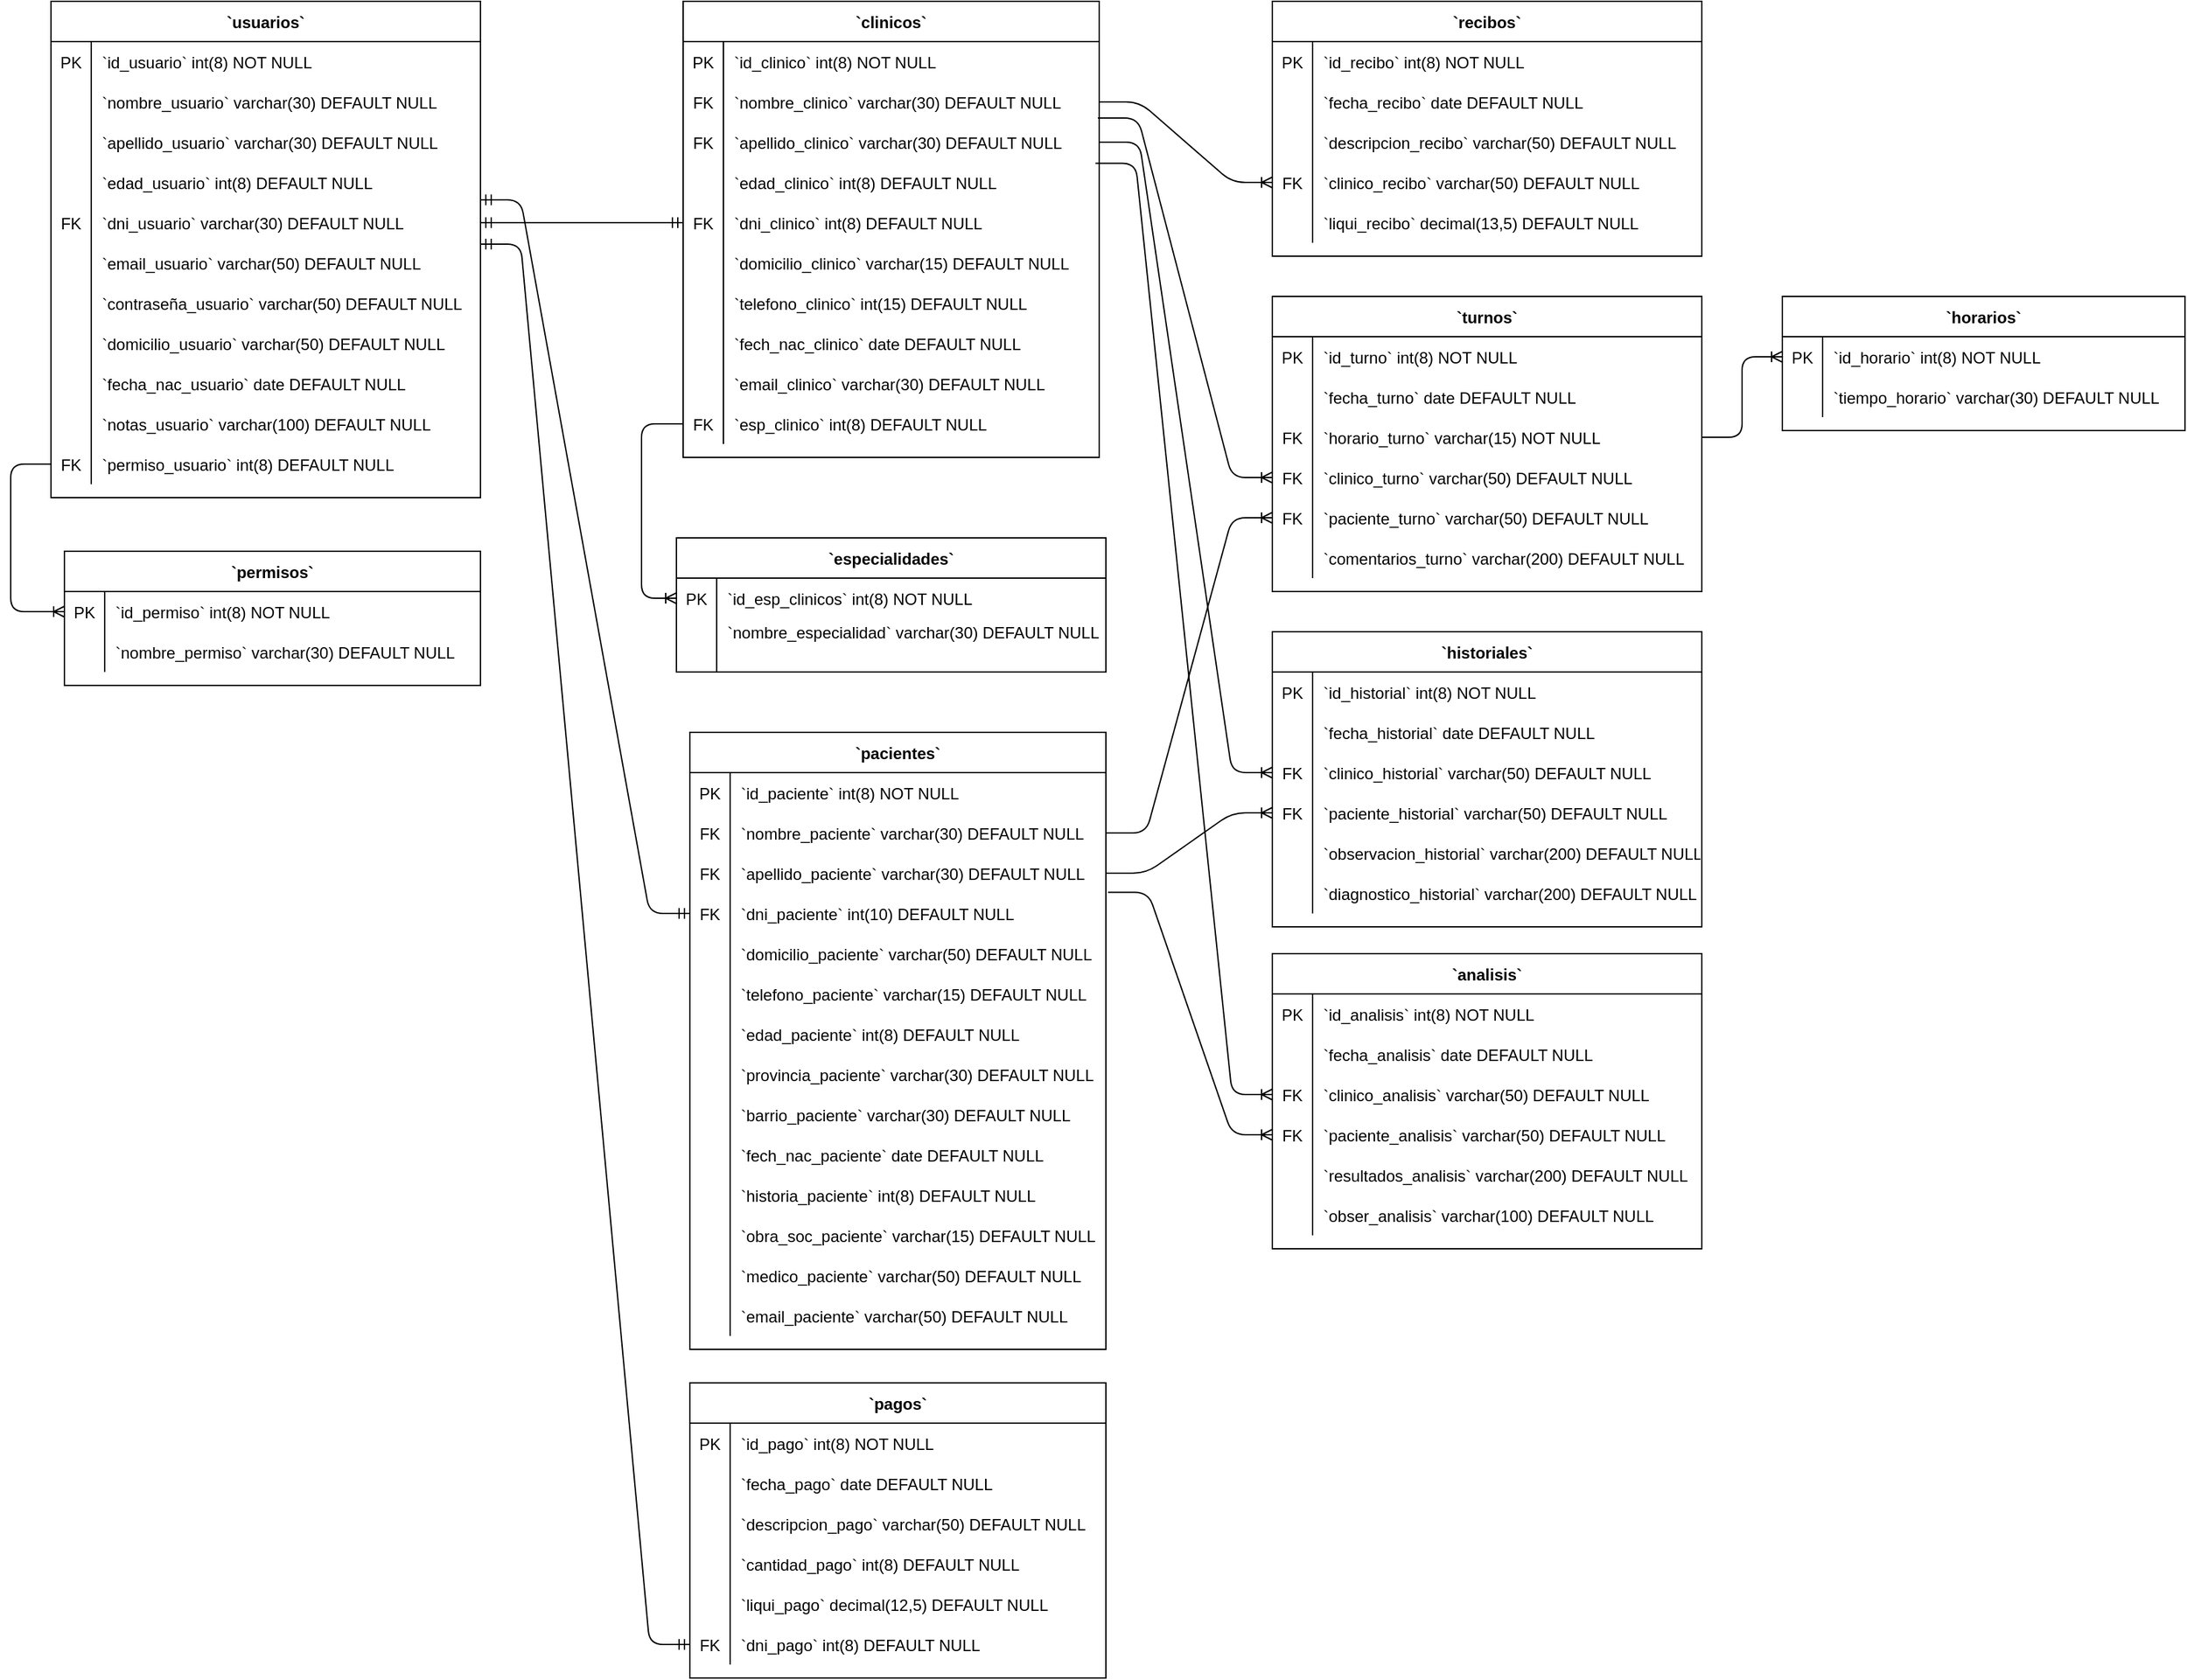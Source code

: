 <mxfile version="13.7.3" type="device"><diagram id="GJ1BI-aO0bGRe-Ar0rI8" name="Page-1"><mxGraphModel dx="3807" dy="803" grid="1" gridSize="10" guides="1" tooltips="1" connect="1" arrows="1" fold="1" page="1" pageScale="1" pageWidth="827" pageHeight="1169" math="0" shadow="0"><root><mxCell id="0"/><mxCell id="1" parent="0"/><mxCell id="lye4_b36oT_6XzSRrpR2-969" value="`usuarios`" style="shape=table;startSize=30;container=1;collapsible=1;childLayout=tableLayout;fixedRows=1;rowLines=0;fontStyle=1;align=center;resizeLast=1;" parent="1" vertex="1"><mxGeometry x="-2440" y="40" width="320" height="370" as="geometry"/></mxCell><mxCell id="lye4_b36oT_6XzSRrpR2-970" value="" style="shape=partialRectangle;collapsible=0;dropTarget=0;pointerEvents=0;fillColor=none;points=[[0,0.5],[1,0.5]];portConstraint=eastwest;top=0;left=0;right=0;bottom=0;" parent="lye4_b36oT_6XzSRrpR2-969" vertex="1"><mxGeometry y="30" width="320" height="30" as="geometry"/></mxCell><mxCell id="lye4_b36oT_6XzSRrpR2-971" value="PK" style="shape=partialRectangle;overflow=hidden;connectable=0;fillColor=none;top=0;left=0;bottom=0;right=0;" parent="lye4_b36oT_6XzSRrpR2-970" vertex="1"><mxGeometry width="30" height="30" as="geometry"/></mxCell><mxCell id="lye4_b36oT_6XzSRrpR2-972" value="`id_usuario` int(8) NOT NULL" style="shape=partialRectangle;overflow=hidden;connectable=0;fillColor=none;top=0;left=0;bottom=0;right=0;align=left;spacingLeft=6;" parent="lye4_b36oT_6XzSRrpR2-970" vertex="1"><mxGeometry x="30" width="290" height="30" as="geometry"/></mxCell><mxCell id="lye4_b36oT_6XzSRrpR2-973" value="" style="shape=partialRectangle;collapsible=0;dropTarget=0;pointerEvents=0;fillColor=none;points=[[0,0.5],[1,0.5]];portConstraint=eastwest;top=0;left=0;right=0;bottom=0;" parent="lye4_b36oT_6XzSRrpR2-969" vertex="1"><mxGeometry y="60" width="320" height="30" as="geometry"/></mxCell><mxCell id="lye4_b36oT_6XzSRrpR2-974" value="" style="shape=partialRectangle;overflow=hidden;connectable=0;fillColor=none;top=0;left=0;bottom=0;right=0;" parent="lye4_b36oT_6XzSRrpR2-973" vertex="1"><mxGeometry width="30" height="30" as="geometry"/></mxCell><mxCell id="lye4_b36oT_6XzSRrpR2-975" value="`nombre_usuario` varchar(30) DEFAULT NULL" style="shape=partialRectangle;overflow=hidden;connectable=0;fillColor=none;top=0;left=0;bottom=0;right=0;align=left;spacingLeft=6;" parent="lye4_b36oT_6XzSRrpR2-973" vertex="1"><mxGeometry x="30" width="290" height="30" as="geometry"/></mxCell><mxCell id="lye4_b36oT_6XzSRrpR2-976" value="" style="shape=partialRectangle;collapsible=0;dropTarget=0;pointerEvents=0;fillColor=none;points=[[0,0.5],[1,0.5]];portConstraint=eastwest;top=0;left=0;right=0;bottom=0;" parent="lye4_b36oT_6XzSRrpR2-969" vertex="1"><mxGeometry y="90" width="320" height="30" as="geometry"/></mxCell><mxCell id="lye4_b36oT_6XzSRrpR2-977" value="" style="shape=partialRectangle;overflow=hidden;connectable=0;fillColor=none;top=0;left=0;bottom=0;right=0;" parent="lye4_b36oT_6XzSRrpR2-976" vertex="1"><mxGeometry width="30" height="30" as="geometry"/></mxCell><mxCell id="lye4_b36oT_6XzSRrpR2-978" value="`apellido_usuario` varchar(30) DEFAULT NULL" style="shape=partialRectangle;overflow=hidden;connectable=0;fillColor=none;top=0;left=0;bottom=0;right=0;align=left;spacingLeft=6;" parent="lye4_b36oT_6XzSRrpR2-976" vertex="1"><mxGeometry x="30" width="290" height="30" as="geometry"/></mxCell><mxCell id="lye4_b36oT_6XzSRrpR2-979" value="" style="shape=partialRectangle;collapsible=0;dropTarget=0;pointerEvents=0;fillColor=none;points=[[0,0.5],[1,0.5]];portConstraint=eastwest;top=0;left=0;right=0;bottom=0;" parent="lye4_b36oT_6XzSRrpR2-969" vertex="1"><mxGeometry y="120" width="320" height="30" as="geometry"/></mxCell><mxCell id="lye4_b36oT_6XzSRrpR2-980" value="" style="shape=partialRectangle;overflow=hidden;connectable=0;fillColor=none;top=0;left=0;bottom=0;right=0;" parent="lye4_b36oT_6XzSRrpR2-979" vertex="1"><mxGeometry width="30" height="30" as="geometry"/></mxCell><mxCell id="lye4_b36oT_6XzSRrpR2-981" value="`edad_usuario` int(8) DEFAULT NULL" style="shape=partialRectangle;overflow=hidden;connectable=0;fillColor=none;top=0;left=0;bottom=0;right=0;align=left;spacingLeft=6;" parent="lye4_b36oT_6XzSRrpR2-979" vertex="1"><mxGeometry x="30" width="290" height="30" as="geometry"/></mxCell><mxCell id="lye4_b36oT_6XzSRrpR2-982" value="" style="shape=partialRectangle;collapsible=0;dropTarget=0;pointerEvents=0;fillColor=none;points=[[0,0.5],[1,0.5]];portConstraint=eastwest;top=0;left=0;right=0;bottom=0;" parent="lye4_b36oT_6XzSRrpR2-969" vertex="1"><mxGeometry y="150" width="320" height="30" as="geometry"/></mxCell><mxCell id="lye4_b36oT_6XzSRrpR2-983" value="FK" style="shape=partialRectangle;overflow=hidden;connectable=0;fillColor=none;top=0;left=0;bottom=0;right=0;" parent="lye4_b36oT_6XzSRrpR2-982" vertex="1"><mxGeometry width="30" height="30" as="geometry"/></mxCell><mxCell id="lye4_b36oT_6XzSRrpR2-984" value="`dni_usuario` varchar(30) DEFAULT NULL" style="shape=partialRectangle;overflow=hidden;connectable=0;fillColor=none;top=0;left=0;bottom=0;right=0;align=left;spacingLeft=6;" parent="lye4_b36oT_6XzSRrpR2-982" vertex="1"><mxGeometry x="30" width="290" height="30" as="geometry"/></mxCell><mxCell id="lye4_b36oT_6XzSRrpR2-985" value="" style="shape=partialRectangle;collapsible=0;dropTarget=0;pointerEvents=0;fillColor=none;points=[[0,0.5],[1,0.5]];portConstraint=eastwest;top=0;left=0;right=0;bottom=0;" parent="lye4_b36oT_6XzSRrpR2-969" vertex="1"><mxGeometry y="180" width="320" height="30" as="geometry"/></mxCell><mxCell id="lye4_b36oT_6XzSRrpR2-986" value="" style="shape=partialRectangle;overflow=hidden;connectable=0;fillColor=none;top=0;left=0;bottom=0;right=0;" parent="lye4_b36oT_6XzSRrpR2-985" vertex="1"><mxGeometry width="30" height="30" as="geometry"/></mxCell><mxCell id="lye4_b36oT_6XzSRrpR2-987" value="`email_usuario` varchar(50) DEFAULT NULL" style="shape=partialRectangle;overflow=hidden;connectable=0;fillColor=none;top=0;left=0;bottom=0;right=0;align=left;spacingLeft=6;" parent="lye4_b36oT_6XzSRrpR2-985" vertex="1"><mxGeometry x="30" width="290" height="30" as="geometry"/></mxCell><mxCell id="lye4_b36oT_6XzSRrpR2-988" value="" style="shape=partialRectangle;collapsible=0;dropTarget=0;pointerEvents=0;fillColor=none;points=[[0,0.5],[1,0.5]];portConstraint=eastwest;top=0;left=0;right=0;bottom=0;" parent="lye4_b36oT_6XzSRrpR2-969" vertex="1"><mxGeometry y="210" width="320" height="30" as="geometry"/></mxCell><mxCell id="lye4_b36oT_6XzSRrpR2-989" value="" style="shape=partialRectangle;overflow=hidden;connectable=0;fillColor=none;top=0;left=0;bottom=0;right=0;" parent="lye4_b36oT_6XzSRrpR2-988" vertex="1"><mxGeometry width="30" height="30" as="geometry"/></mxCell><mxCell id="lye4_b36oT_6XzSRrpR2-990" value="`contraseña_usuario` varchar(50) DEFAULT NULL" style="shape=partialRectangle;overflow=hidden;connectable=0;fillColor=none;top=0;left=0;bottom=0;right=0;align=left;spacingLeft=6;" parent="lye4_b36oT_6XzSRrpR2-988" vertex="1"><mxGeometry x="30" width="290" height="30" as="geometry"/></mxCell><mxCell id="lye4_b36oT_6XzSRrpR2-991" value="" style="shape=partialRectangle;collapsible=0;dropTarget=0;pointerEvents=0;fillColor=none;points=[[0,0.5],[1,0.5]];portConstraint=eastwest;top=0;left=0;right=0;bottom=0;" parent="lye4_b36oT_6XzSRrpR2-969" vertex="1"><mxGeometry y="240" width="320" height="30" as="geometry"/></mxCell><mxCell id="lye4_b36oT_6XzSRrpR2-992" value="" style="shape=partialRectangle;overflow=hidden;connectable=0;fillColor=none;top=0;left=0;bottom=0;right=0;" parent="lye4_b36oT_6XzSRrpR2-991" vertex="1"><mxGeometry width="30" height="30" as="geometry"/></mxCell><mxCell id="lye4_b36oT_6XzSRrpR2-993" value="`domicilio_usuario` varchar(50) DEFAULT NULL" style="shape=partialRectangle;overflow=hidden;connectable=0;fillColor=none;top=0;left=0;bottom=0;right=0;align=left;spacingLeft=6;" parent="lye4_b36oT_6XzSRrpR2-991" vertex="1"><mxGeometry x="30" width="290" height="30" as="geometry"/></mxCell><mxCell id="lye4_b36oT_6XzSRrpR2-994" value="" style="shape=partialRectangle;collapsible=0;dropTarget=0;pointerEvents=0;fillColor=none;points=[[0,0.5],[1,0.5]];portConstraint=eastwest;top=0;left=0;right=0;bottom=0;" parent="lye4_b36oT_6XzSRrpR2-969" vertex="1"><mxGeometry y="270" width="320" height="30" as="geometry"/></mxCell><mxCell id="lye4_b36oT_6XzSRrpR2-995" value="" style="shape=partialRectangle;overflow=hidden;connectable=0;fillColor=none;top=0;left=0;bottom=0;right=0;" parent="lye4_b36oT_6XzSRrpR2-994" vertex="1"><mxGeometry width="30" height="30" as="geometry"/></mxCell><mxCell id="lye4_b36oT_6XzSRrpR2-996" value="`fecha_nac_usuario` date DEFAULT NULL" style="shape=partialRectangle;overflow=hidden;connectable=0;fillColor=none;top=0;left=0;bottom=0;right=0;align=left;spacingLeft=6;" parent="lye4_b36oT_6XzSRrpR2-994" vertex="1"><mxGeometry x="30" width="290" height="30" as="geometry"/></mxCell><mxCell id="lye4_b36oT_6XzSRrpR2-997" value="" style="shape=partialRectangle;collapsible=0;dropTarget=0;pointerEvents=0;fillColor=none;points=[[0,0.5],[1,0.5]];portConstraint=eastwest;top=0;left=0;right=0;bottom=0;" parent="lye4_b36oT_6XzSRrpR2-969" vertex="1"><mxGeometry y="300" width="320" height="30" as="geometry"/></mxCell><mxCell id="lye4_b36oT_6XzSRrpR2-998" value="" style="shape=partialRectangle;overflow=hidden;connectable=0;fillColor=none;top=0;left=0;bottom=0;right=0;" parent="lye4_b36oT_6XzSRrpR2-997" vertex="1"><mxGeometry width="30" height="30" as="geometry"/></mxCell><mxCell id="lye4_b36oT_6XzSRrpR2-999" value="`notas_usuario` varchar(100) DEFAULT NULL" style="shape=partialRectangle;overflow=hidden;connectable=0;fillColor=none;top=0;left=0;bottom=0;right=0;align=left;spacingLeft=6;" parent="lye4_b36oT_6XzSRrpR2-997" vertex="1"><mxGeometry x="30" width="290" height="30" as="geometry"/></mxCell><mxCell id="lye4_b36oT_6XzSRrpR2-1000" value="" style="shape=partialRectangle;collapsible=0;dropTarget=0;pointerEvents=0;fillColor=none;points=[[0,0.5],[1,0.5]];portConstraint=eastwest;top=0;left=0;right=0;bottom=0;" parent="lye4_b36oT_6XzSRrpR2-969" vertex="1"><mxGeometry y="330" width="320" height="30" as="geometry"/></mxCell><mxCell id="lye4_b36oT_6XzSRrpR2-1001" value="FK" style="shape=partialRectangle;overflow=hidden;connectable=0;fillColor=none;top=0;left=0;bottom=0;right=0;" parent="lye4_b36oT_6XzSRrpR2-1000" vertex="1"><mxGeometry width="30" height="30" as="geometry"/></mxCell><mxCell id="lye4_b36oT_6XzSRrpR2-1002" value="`permiso_usuario` int(8) DEFAULT NULL" style="shape=partialRectangle;overflow=hidden;connectable=0;fillColor=none;top=0;left=0;bottom=0;right=0;align=left;spacingLeft=6;" parent="lye4_b36oT_6XzSRrpR2-1000" vertex="1"><mxGeometry x="30" width="290" height="30" as="geometry"/></mxCell><mxCell id="lye4_b36oT_6XzSRrpR2-927" value="`permisos`" style="shape=table;startSize=30;container=1;collapsible=1;childLayout=tableLayout;fixedRows=1;rowLines=0;fontStyle=1;align=center;resizeLast=1;" parent="1" vertex="1"><mxGeometry x="-2430" y="450" width="310" height="100" as="geometry"/></mxCell><mxCell id="lye4_b36oT_6XzSRrpR2-928" value="" style="shape=partialRectangle;collapsible=0;dropTarget=0;pointerEvents=0;fillColor=none;points=[[0,0.5],[1,0.5]];portConstraint=eastwest;top=0;left=0;right=0;bottom=0;" parent="lye4_b36oT_6XzSRrpR2-927" vertex="1"><mxGeometry y="30" width="310" height="30" as="geometry"/></mxCell><mxCell id="lye4_b36oT_6XzSRrpR2-929" value="PK" style="shape=partialRectangle;overflow=hidden;connectable=0;fillColor=none;top=0;left=0;bottom=0;right=0;" parent="lye4_b36oT_6XzSRrpR2-928" vertex="1"><mxGeometry width="30" height="30" as="geometry"/></mxCell><mxCell id="lye4_b36oT_6XzSRrpR2-930" value="`id_permiso` int(8) NOT NULL" style="shape=partialRectangle;overflow=hidden;connectable=0;fillColor=none;top=0;left=0;bottom=0;right=0;align=left;spacingLeft=6;" parent="lye4_b36oT_6XzSRrpR2-928" vertex="1"><mxGeometry x="30" width="280" height="30" as="geometry"/></mxCell><mxCell id="lye4_b36oT_6XzSRrpR2-931" value="" style="shape=partialRectangle;collapsible=0;dropTarget=0;pointerEvents=0;fillColor=none;points=[[0,0.5],[1,0.5]];portConstraint=eastwest;top=0;left=0;right=0;bottom=0;" parent="lye4_b36oT_6XzSRrpR2-927" vertex="1"><mxGeometry y="60" width="310" height="30" as="geometry"/></mxCell><mxCell id="lye4_b36oT_6XzSRrpR2-932" value="" style="shape=partialRectangle;overflow=hidden;connectable=0;fillColor=none;top=0;left=0;bottom=0;right=0;" parent="lye4_b36oT_6XzSRrpR2-931" vertex="1"><mxGeometry width="30" height="30" as="geometry"/></mxCell><mxCell id="lye4_b36oT_6XzSRrpR2-933" value="`nombre_permiso` varchar(30) DEFAULT NULL" style="shape=partialRectangle;overflow=hidden;connectable=0;fillColor=none;top=0;left=0;bottom=0;right=0;align=left;spacingLeft=6;" parent="lye4_b36oT_6XzSRrpR2-931" vertex="1"><mxGeometry x="30" width="280" height="30" as="geometry"/></mxCell><mxCell id="lye4_b36oT_6XzSRrpR2-1004" value="" style="edgeStyle=orthogonalEdgeStyle;fontSize=12;html=1;endArrow=ERoneToMany;elbow=vertical;exitX=0;exitY=0.5;exitDx=0;exitDy=0;entryX=0;entryY=0.5;entryDx=0;entryDy=0;" parent="1" source="lye4_b36oT_6XzSRrpR2-1000" target="lye4_b36oT_6XzSRrpR2-928" edge="1"><mxGeometry width="100" height="100" relative="1" as="geometry"><mxPoint x="-2580" y="470" as="sourcePoint"/><mxPoint x="-2480" y="500" as="targetPoint"/><Array as="points"><mxPoint x="-2470" y="385"/><mxPoint x="-2470" y="495"/></Array></mxGeometry></mxCell><mxCell id="lye4_b36oT_6XzSRrpR2-1300" value="`clinicos`" style="shape=table;startSize=30;container=1;collapsible=1;childLayout=tableLayout;fixedRows=1;rowLines=0;fontStyle=1;align=center;resizeLast=1;" parent="1" vertex="1"><mxGeometry x="-1969" y="40" width="310" height="340" as="geometry"/></mxCell><mxCell id="lye4_b36oT_6XzSRrpR2-1301" value="" style="shape=partialRectangle;collapsible=0;dropTarget=0;pointerEvents=0;fillColor=none;points=[[0,0.5],[1,0.5]];portConstraint=eastwest;top=0;left=0;right=0;bottom=0;" parent="lye4_b36oT_6XzSRrpR2-1300" vertex="1"><mxGeometry y="30" width="310" height="30" as="geometry"/></mxCell><mxCell id="lye4_b36oT_6XzSRrpR2-1302" value="PK" style="shape=partialRectangle;overflow=hidden;connectable=0;fillColor=none;top=0;left=0;bottom=0;right=0;" parent="lye4_b36oT_6XzSRrpR2-1301" vertex="1"><mxGeometry width="30" height="30" as="geometry"/></mxCell><mxCell id="lye4_b36oT_6XzSRrpR2-1303" value="`id_clinico` int(8) NOT NULL" style="shape=partialRectangle;overflow=hidden;connectable=0;fillColor=none;top=0;left=0;bottom=0;right=0;align=left;spacingLeft=6;" parent="lye4_b36oT_6XzSRrpR2-1301" vertex="1"><mxGeometry x="30" width="280" height="30" as="geometry"/></mxCell><mxCell id="lye4_b36oT_6XzSRrpR2-1304" value="" style="shape=partialRectangle;collapsible=0;dropTarget=0;pointerEvents=0;fillColor=none;points=[[0,0.5],[1,0.5]];portConstraint=eastwest;top=0;left=0;right=0;bottom=0;" parent="lye4_b36oT_6XzSRrpR2-1300" vertex="1"><mxGeometry y="60" width="310" height="30" as="geometry"/></mxCell><mxCell id="lye4_b36oT_6XzSRrpR2-1305" value="FK" style="shape=partialRectangle;overflow=hidden;connectable=0;fillColor=none;top=0;left=0;bottom=0;right=0;" parent="lye4_b36oT_6XzSRrpR2-1304" vertex="1"><mxGeometry width="30" height="30" as="geometry"/></mxCell><mxCell id="lye4_b36oT_6XzSRrpR2-1306" value="`nombre_clinico` varchar(30) DEFAULT NULL" style="shape=partialRectangle;overflow=hidden;connectable=0;fillColor=none;top=0;left=0;bottom=0;right=0;align=left;spacingLeft=6;" parent="lye4_b36oT_6XzSRrpR2-1304" vertex="1"><mxGeometry x="30" width="280" height="30" as="geometry"/></mxCell><mxCell id="lye4_b36oT_6XzSRrpR2-1307" value="" style="shape=partialRectangle;collapsible=0;dropTarget=0;pointerEvents=0;fillColor=none;points=[[0,0.5],[1,0.5]];portConstraint=eastwest;top=0;left=0;right=0;bottom=0;" parent="lye4_b36oT_6XzSRrpR2-1300" vertex="1"><mxGeometry y="90" width="310" height="30" as="geometry"/></mxCell><mxCell id="lye4_b36oT_6XzSRrpR2-1308" value="FK" style="shape=partialRectangle;overflow=hidden;connectable=0;fillColor=none;top=0;left=0;bottom=0;right=0;" parent="lye4_b36oT_6XzSRrpR2-1307" vertex="1"><mxGeometry width="30" height="30" as="geometry"/></mxCell><mxCell id="lye4_b36oT_6XzSRrpR2-1309" value="`apellido_clinico` varchar(30) DEFAULT NULL" style="shape=partialRectangle;overflow=hidden;connectable=0;fillColor=none;top=0;left=0;bottom=0;right=0;align=left;spacingLeft=6;" parent="lye4_b36oT_6XzSRrpR2-1307" vertex="1"><mxGeometry x="30" width="280" height="30" as="geometry"/></mxCell><mxCell id="lye4_b36oT_6XzSRrpR2-1310" value="" style="shape=partialRectangle;collapsible=0;dropTarget=0;pointerEvents=0;fillColor=none;points=[[0,0.5],[1,0.5]];portConstraint=eastwest;top=0;left=0;right=0;bottom=0;" parent="lye4_b36oT_6XzSRrpR2-1300" vertex="1"><mxGeometry y="120" width="310" height="30" as="geometry"/></mxCell><mxCell id="lye4_b36oT_6XzSRrpR2-1311" value="" style="shape=partialRectangle;overflow=hidden;connectable=0;fillColor=none;top=0;left=0;bottom=0;right=0;" parent="lye4_b36oT_6XzSRrpR2-1310" vertex="1"><mxGeometry width="30" height="30" as="geometry"/></mxCell><mxCell id="lye4_b36oT_6XzSRrpR2-1312" value="`edad_clinico` int(8) DEFAULT NULL" style="shape=partialRectangle;overflow=hidden;connectable=0;fillColor=none;top=0;left=0;bottom=0;right=0;align=left;spacingLeft=6;" parent="lye4_b36oT_6XzSRrpR2-1310" vertex="1"><mxGeometry x="30" width="280" height="30" as="geometry"/></mxCell><mxCell id="lye4_b36oT_6XzSRrpR2-1313" value="" style="shape=partialRectangle;collapsible=0;dropTarget=0;pointerEvents=0;fillColor=none;points=[[0,0.5],[1,0.5]];portConstraint=eastwest;top=0;left=0;right=0;bottom=0;" parent="lye4_b36oT_6XzSRrpR2-1300" vertex="1"><mxGeometry y="150" width="310" height="30" as="geometry"/></mxCell><mxCell id="lye4_b36oT_6XzSRrpR2-1314" value="FK" style="shape=partialRectangle;overflow=hidden;connectable=0;fillColor=none;top=0;left=0;bottom=0;right=0;" parent="lye4_b36oT_6XzSRrpR2-1313" vertex="1"><mxGeometry width="30" height="30" as="geometry"/></mxCell><mxCell id="lye4_b36oT_6XzSRrpR2-1315" value="`dni_clinico` int(8) DEFAULT NULL" style="shape=partialRectangle;overflow=hidden;connectable=0;fillColor=none;top=0;left=0;bottom=0;right=0;align=left;spacingLeft=6;" parent="lye4_b36oT_6XzSRrpR2-1313" vertex="1"><mxGeometry x="30" width="280" height="30" as="geometry"/></mxCell><mxCell id="lye4_b36oT_6XzSRrpR2-1316" value="" style="shape=partialRectangle;collapsible=0;dropTarget=0;pointerEvents=0;fillColor=none;points=[[0,0.5],[1,0.5]];portConstraint=eastwest;top=0;left=0;right=0;bottom=0;" parent="lye4_b36oT_6XzSRrpR2-1300" vertex="1"><mxGeometry y="180" width="310" height="30" as="geometry"/></mxCell><mxCell id="lye4_b36oT_6XzSRrpR2-1317" value="" style="shape=partialRectangle;overflow=hidden;connectable=0;fillColor=none;top=0;left=0;bottom=0;right=0;" parent="lye4_b36oT_6XzSRrpR2-1316" vertex="1"><mxGeometry width="30" height="30" as="geometry"/></mxCell><mxCell id="lye4_b36oT_6XzSRrpR2-1318" value="`domicilio_clinico` varchar(15) DEFAULT NULL" style="shape=partialRectangle;overflow=hidden;connectable=0;fillColor=none;top=0;left=0;bottom=0;right=0;align=left;spacingLeft=6;" parent="lye4_b36oT_6XzSRrpR2-1316" vertex="1"><mxGeometry x="30" width="280" height="30" as="geometry"/></mxCell><mxCell id="lye4_b36oT_6XzSRrpR2-1319" value="" style="shape=partialRectangle;collapsible=0;dropTarget=0;pointerEvents=0;fillColor=none;points=[[0,0.5],[1,0.5]];portConstraint=eastwest;top=0;left=0;right=0;bottom=0;" parent="lye4_b36oT_6XzSRrpR2-1300" vertex="1"><mxGeometry y="210" width="310" height="30" as="geometry"/></mxCell><mxCell id="lye4_b36oT_6XzSRrpR2-1320" value="" style="shape=partialRectangle;overflow=hidden;connectable=0;fillColor=none;top=0;left=0;bottom=0;right=0;" parent="lye4_b36oT_6XzSRrpR2-1319" vertex="1"><mxGeometry width="30" height="30" as="geometry"/></mxCell><mxCell id="lye4_b36oT_6XzSRrpR2-1321" value="`telefono_clinico` int(15) DEFAULT NULL" style="shape=partialRectangle;overflow=hidden;connectable=0;fillColor=none;top=0;left=0;bottom=0;right=0;align=left;spacingLeft=6;" parent="lye4_b36oT_6XzSRrpR2-1319" vertex="1"><mxGeometry x="30" width="280" height="30" as="geometry"/></mxCell><mxCell id="lye4_b36oT_6XzSRrpR2-1322" value="" style="shape=partialRectangle;collapsible=0;dropTarget=0;pointerEvents=0;fillColor=none;points=[[0,0.5],[1,0.5]];portConstraint=eastwest;top=0;left=0;right=0;bottom=0;" parent="lye4_b36oT_6XzSRrpR2-1300" vertex="1"><mxGeometry y="240" width="310" height="30" as="geometry"/></mxCell><mxCell id="lye4_b36oT_6XzSRrpR2-1323" value="" style="shape=partialRectangle;overflow=hidden;connectable=0;fillColor=none;top=0;left=0;bottom=0;right=0;" parent="lye4_b36oT_6XzSRrpR2-1322" vertex="1"><mxGeometry width="30" height="30" as="geometry"/></mxCell><mxCell id="lye4_b36oT_6XzSRrpR2-1324" value="`fech_nac_clinico` date DEFAULT NULL" style="shape=partialRectangle;overflow=hidden;connectable=0;fillColor=none;top=0;left=0;bottom=0;right=0;align=left;spacingLeft=6;" parent="lye4_b36oT_6XzSRrpR2-1322" vertex="1"><mxGeometry x="30" width="280" height="30" as="geometry"/></mxCell><mxCell id="lye4_b36oT_6XzSRrpR2-1325" value="" style="shape=partialRectangle;collapsible=0;dropTarget=0;pointerEvents=0;fillColor=none;points=[[0,0.5],[1,0.5]];portConstraint=eastwest;top=0;left=0;right=0;bottom=0;" parent="lye4_b36oT_6XzSRrpR2-1300" vertex="1"><mxGeometry y="270" width="310" height="30" as="geometry"/></mxCell><mxCell id="lye4_b36oT_6XzSRrpR2-1326" value="" style="shape=partialRectangle;overflow=hidden;connectable=0;fillColor=none;top=0;left=0;bottom=0;right=0;" parent="lye4_b36oT_6XzSRrpR2-1325" vertex="1"><mxGeometry width="30" height="30" as="geometry"/></mxCell><mxCell id="lye4_b36oT_6XzSRrpR2-1327" value="`email_clinico` varchar(30) DEFAULT NULL" style="shape=partialRectangle;overflow=hidden;connectable=0;fillColor=none;top=0;left=0;bottom=0;right=0;align=left;spacingLeft=6;" parent="lye4_b36oT_6XzSRrpR2-1325" vertex="1"><mxGeometry x="30" width="280" height="30" as="geometry"/></mxCell><mxCell id="lye4_b36oT_6XzSRrpR2-1328" value="" style="shape=partialRectangle;collapsible=0;dropTarget=0;pointerEvents=0;fillColor=none;points=[[0,0.5],[1,0.5]];portConstraint=eastwest;top=0;left=0;right=0;bottom=0;" parent="lye4_b36oT_6XzSRrpR2-1300" vertex="1"><mxGeometry y="300" width="310" height="30" as="geometry"/></mxCell><mxCell id="lye4_b36oT_6XzSRrpR2-1329" value="FK" style="shape=partialRectangle;overflow=hidden;connectable=0;fillColor=none;top=0;left=0;bottom=0;right=0;" parent="lye4_b36oT_6XzSRrpR2-1328" vertex="1"><mxGeometry width="30" height="30" as="geometry"/></mxCell><mxCell id="lye4_b36oT_6XzSRrpR2-1330" value="`esp_clinico` int(8) DEFAULT NULL" style="shape=partialRectangle;overflow=hidden;connectable=0;fillColor=none;top=0;left=0;bottom=0;right=0;align=left;spacingLeft=6;" parent="lye4_b36oT_6XzSRrpR2-1328" vertex="1"><mxGeometry x="30" width="280" height="30" as="geometry"/></mxCell><mxCell id="lye4_b36oT_6XzSRrpR2-787" value="`especialidades`" style="shape=table;startSize=30;container=1;collapsible=1;childLayout=tableLayout;fixedRows=1;rowLines=0;fontStyle=1;align=center;resizeLast=1;" parent="1" vertex="1"><mxGeometry x="-1974" y="440" width="320" height="100" as="geometry"/></mxCell><mxCell id="lye4_b36oT_6XzSRrpR2-788" value="" style="shape=partialRectangle;collapsible=0;dropTarget=0;pointerEvents=0;fillColor=none;points=[[0,0.5],[1,0.5]];portConstraint=eastwest;top=0;left=0;right=0;bottom=0;" parent="lye4_b36oT_6XzSRrpR2-787" vertex="1"><mxGeometry y="30" width="320" height="30" as="geometry"/></mxCell><mxCell id="lye4_b36oT_6XzSRrpR2-789" value="PK" style="shape=partialRectangle;overflow=hidden;connectable=0;fillColor=none;top=0;left=0;bottom=0;right=0;" parent="lye4_b36oT_6XzSRrpR2-788" vertex="1"><mxGeometry width="30" height="30" as="geometry"/></mxCell><mxCell id="lye4_b36oT_6XzSRrpR2-790" value="`id_esp_clinicos` int(8) NOT NULL" style="shape=partialRectangle;overflow=hidden;connectable=0;fillColor=none;top=0;left=0;bottom=0;right=0;align=left;spacingLeft=6;" parent="lye4_b36oT_6XzSRrpR2-788" vertex="1"><mxGeometry x="30" width="290" height="30" as="geometry"/></mxCell><mxCell id="lye4_b36oT_6XzSRrpR2-794" value="" style="shape=partialRectangle;collapsible=0;dropTarget=0;pointerEvents=0;fillColor=none;points=[[0,0.5],[1,0.5]];portConstraint=eastwest;top=0;left=0;right=0;bottom=0;" parent="lye4_b36oT_6XzSRrpR2-787" vertex="1"><mxGeometry y="60" width="320" height="20" as="geometry"/></mxCell><mxCell id="lye4_b36oT_6XzSRrpR2-795" value="" style="shape=partialRectangle;overflow=hidden;connectable=0;fillColor=none;top=0;left=0;bottom=0;right=0;" parent="lye4_b36oT_6XzSRrpR2-794" vertex="1"><mxGeometry width="30" height="20" as="geometry"/></mxCell><mxCell id="lye4_b36oT_6XzSRrpR2-796" value="`nombre_especialidad` varchar(30) DEFAULT NULL" style="shape=partialRectangle;overflow=hidden;connectable=0;fillColor=none;top=0;left=0;bottom=0;right=0;align=left;spacingLeft=6;" parent="lye4_b36oT_6XzSRrpR2-794" vertex="1"><mxGeometry x="30" width="290" height="20" as="geometry"/></mxCell><mxCell id="lye4_b36oT_6XzSRrpR2-791" value="" style="shape=partialRectangle;collapsible=0;dropTarget=0;pointerEvents=0;fillColor=none;points=[[0,0.5],[1,0.5]];portConstraint=eastwest;top=0;left=0;right=0;bottom=0;" parent="lye4_b36oT_6XzSRrpR2-787" vertex="1"><mxGeometry y="80" width="320" height="20" as="geometry"/></mxCell><mxCell id="lye4_b36oT_6XzSRrpR2-792" value="" style="shape=partialRectangle;overflow=hidden;connectable=0;fillColor=none;top=0;left=0;bottom=0;right=0;" parent="lye4_b36oT_6XzSRrpR2-791" vertex="1"><mxGeometry width="30" height="20" as="geometry"/></mxCell><mxCell id="lye4_b36oT_6XzSRrpR2-793" value="" style="shape=partialRectangle;overflow=hidden;connectable=0;fillColor=none;top=0;left=0;bottom=0;right=0;align=left;spacingLeft=6;" parent="lye4_b36oT_6XzSRrpR2-791" vertex="1"><mxGeometry x="30" width="290" height="20" as="geometry"/></mxCell><mxCell id="lye4_b36oT_6XzSRrpR2-1295" value="" style="edgeStyle=entityRelationEdgeStyle;fontSize=12;html=1;endArrow=ERoneToMany;exitX=1;exitY=0.5;exitDx=0;exitDy=0;entryX=0;entryY=0.5;entryDx=0;entryDy=0;" parent="1" source="lye4_b36oT_6XzSRrpR2-957" target="lye4_b36oT_6XzSRrpR2-824" edge="1"><mxGeometry width="100" height="100" relative="1" as="geometry"><mxPoint x="-1090" y="550" as="sourcePoint"/><mxPoint x="-990" y="450" as="targetPoint"/></mxGeometry></mxCell><mxCell id="lye4_b36oT_6XzSRrpR2-1298" value="" style="edgeStyle=entityRelationEdgeStyle;fontSize=12;html=1;endArrow=ERmandOne;startArrow=ERmandOne;entryX=0;entryY=0.5;entryDx=0;entryDy=0;exitX=1;exitY=0.5;exitDx=0;exitDy=0;" parent="1" source="lye4_b36oT_6XzSRrpR2-982" target="lye4_b36oT_6XzSRrpR2-1313" edge="1"><mxGeometry width="100" height="100" relative="1" as="geometry"><mxPoint x="-2080" y="205" as="sourcePoint"/><mxPoint x="-2040" y="205" as="targetPoint"/></mxGeometry></mxCell><mxCell id="lye4_b36oT_6XzSRrpR2-1332" value="" style="edgeStyle=orthogonalEdgeStyle;fontSize=12;html=1;endArrow=ERoneToMany;entryX=0;entryY=0.5;entryDx=0;entryDy=0;exitX=0;exitY=0.5;exitDx=0;exitDy=0;" parent="1" source="lye4_b36oT_6XzSRrpR2-1328" target="lye4_b36oT_6XzSRrpR2-788" edge="1"><mxGeometry width="100" height="100" relative="1" as="geometry"><mxPoint x="-2200" y="440" as="sourcePoint"/><mxPoint x="-2100" y="340" as="targetPoint"/><Array as="points"><mxPoint x="-2000" y="355"/><mxPoint x="-2000" y="485"/></Array></mxGeometry></mxCell><mxCell id="lye4_b36oT_6XzSRrpR2-868" value="`pacientes`" style="shape=table;startSize=30;container=1;collapsible=1;childLayout=tableLayout;fixedRows=1;rowLines=0;fontStyle=1;align=center;resizeLast=1;" parent="1" vertex="1"><mxGeometry x="-1964" y="585" width="310" height="460" as="geometry"/></mxCell><mxCell id="lye4_b36oT_6XzSRrpR2-869" value="" style="shape=partialRectangle;collapsible=0;dropTarget=0;pointerEvents=0;fillColor=none;points=[[0,0.5],[1,0.5]];portConstraint=eastwest;top=0;left=0;right=0;bottom=0;" parent="lye4_b36oT_6XzSRrpR2-868" vertex="1"><mxGeometry y="30" width="310" height="30" as="geometry"/></mxCell><mxCell id="lye4_b36oT_6XzSRrpR2-870" value="PK" style="shape=partialRectangle;overflow=hidden;connectable=0;fillColor=none;top=0;left=0;bottom=0;right=0;" parent="lye4_b36oT_6XzSRrpR2-869" vertex="1"><mxGeometry width="30" height="30" as="geometry"/></mxCell><mxCell id="lye4_b36oT_6XzSRrpR2-871" value="`id_paciente` int(8) NOT NULL" style="shape=partialRectangle;overflow=hidden;connectable=0;fillColor=none;top=0;left=0;bottom=0;right=0;align=left;spacingLeft=6;" parent="lye4_b36oT_6XzSRrpR2-869" vertex="1"><mxGeometry x="30" width="280" height="30" as="geometry"/></mxCell><mxCell id="lye4_b36oT_6XzSRrpR2-872" value="" style="shape=partialRectangle;collapsible=0;dropTarget=0;pointerEvents=0;fillColor=none;points=[[0,0.5],[1,0.5]];portConstraint=eastwest;top=0;left=0;right=0;bottom=0;" parent="lye4_b36oT_6XzSRrpR2-868" vertex="1"><mxGeometry y="60" width="310" height="30" as="geometry"/></mxCell><mxCell id="lye4_b36oT_6XzSRrpR2-873" value="FK" style="shape=partialRectangle;overflow=hidden;connectable=0;fillColor=none;top=0;left=0;bottom=0;right=0;" parent="lye4_b36oT_6XzSRrpR2-872" vertex="1"><mxGeometry width="30" height="30" as="geometry"/></mxCell><mxCell id="lye4_b36oT_6XzSRrpR2-874" value="`nombre_paciente` varchar(30) DEFAULT NULL" style="shape=partialRectangle;overflow=hidden;connectable=0;fillColor=none;top=0;left=0;bottom=0;right=0;align=left;spacingLeft=6;" parent="lye4_b36oT_6XzSRrpR2-872" vertex="1"><mxGeometry x="30" width="280" height="30" as="geometry"/></mxCell><mxCell id="lye4_b36oT_6XzSRrpR2-875" value="" style="shape=partialRectangle;collapsible=0;dropTarget=0;pointerEvents=0;fillColor=none;points=[[0,0.5],[1,0.5]];portConstraint=eastwest;top=0;left=0;right=0;bottom=0;" parent="lye4_b36oT_6XzSRrpR2-868" vertex="1"><mxGeometry y="90" width="310" height="30" as="geometry"/></mxCell><mxCell id="lye4_b36oT_6XzSRrpR2-876" value="FK" style="shape=partialRectangle;overflow=hidden;connectable=0;fillColor=none;top=0;left=0;bottom=0;right=0;" parent="lye4_b36oT_6XzSRrpR2-875" vertex="1"><mxGeometry width="30" height="30" as="geometry"/></mxCell><mxCell id="lye4_b36oT_6XzSRrpR2-877" value="`apellido_paciente` varchar(30) DEFAULT NULL" style="shape=partialRectangle;overflow=hidden;connectable=0;fillColor=none;top=0;left=0;bottom=0;right=0;align=left;spacingLeft=6;" parent="lye4_b36oT_6XzSRrpR2-875" vertex="1"><mxGeometry x="30" width="280" height="30" as="geometry"/></mxCell><mxCell id="lye4_b36oT_6XzSRrpR2-878" value="" style="shape=partialRectangle;collapsible=0;dropTarget=0;pointerEvents=0;fillColor=none;points=[[0,0.5],[1,0.5]];portConstraint=eastwest;top=0;left=0;right=0;bottom=0;" parent="lye4_b36oT_6XzSRrpR2-868" vertex="1"><mxGeometry y="120" width="310" height="30" as="geometry"/></mxCell><mxCell id="lye4_b36oT_6XzSRrpR2-879" value="FK" style="shape=partialRectangle;overflow=hidden;connectable=0;fillColor=none;top=0;left=0;bottom=0;right=0;" parent="lye4_b36oT_6XzSRrpR2-878" vertex="1"><mxGeometry width="30" height="30" as="geometry"/></mxCell><mxCell id="lye4_b36oT_6XzSRrpR2-880" value="`dni_paciente` int(10) DEFAULT NULL" style="shape=partialRectangle;overflow=hidden;connectable=0;fillColor=none;top=0;left=0;bottom=0;right=0;align=left;spacingLeft=6;" parent="lye4_b36oT_6XzSRrpR2-878" vertex="1"><mxGeometry x="30" width="280" height="30" as="geometry"/></mxCell><mxCell id="lye4_b36oT_6XzSRrpR2-881" value="" style="shape=partialRectangle;collapsible=0;dropTarget=0;pointerEvents=0;fillColor=none;points=[[0,0.5],[1,0.5]];portConstraint=eastwest;top=0;left=0;right=0;bottom=0;" parent="lye4_b36oT_6XzSRrpR2-868" vertex="1"><mxGeometry y="150" width="310" height="30" as="geometry"/></mxCell><mxCell id="lye4_b36oT_6XzSRrpR2-882" value="" style="shape=partialRectangle;overflow=hidden;connectable=0;fillColor=none;top=0;left=0;bottom=0;right=0;" parent="lye4_b36oT_6XzSRrpR2-881" vertex="1"><mxGeometry width="30" height="30" as="geometry"/></mxCell><mxCell id="lye4_b36oT_6XzSRrpR2-883" value="`domicilio_paciente` varchar(50) DEFAULT NULL" style="shape=partialRectangle;overflow=hidden;connectable=0;fillColor=none;top=0;left=0;bottom=0;right=0;align=left;spacingLeft=6;" parent="lye4_b36oT_6XzSRrpR2-881" vertex="1"><mxGeometry x="30" width="280" height="30" as="geometry"/></mxCell><mxCell id="lye4_b36oT_6XzSRrpR2-884" value="" style="shape=partialRectangle;collapsible=0;dropTarget=0;pointerEvents=0;fillColor=none;points=[[0,0.5],[1,0.5]];portConstraint=eastwest;top=0;left=0;right=0;bottom=0;" parent="lye4_b36oT_6XzSRrpR2-868" vertex="1"><mxGeometry y="180" width="310" height="30" as="geometry"/></mxCell><mxCell id="lye4_b36oT_6XzSRrpR2-885" value="" style="shape=partialRectangle;overflow=hidden;connectable=0;fillColor=none;top=0;left=0;bottom=0;right=0;" parent="lye4_b36oT_6XzSRrpR2-884" vertex="1"><mxGeometry width="30" height="30" as="geometry"/></mxCell><mxCell id="lye4_b36oT_6XzSRrpR2-886" value="`telefono_paciente` varchar(15) DEFAULT NULL" style="shape=partialRectangle;overflow=hidden;connectable=0;fillColor=none;top=0;left=0;bottom=0;right=0;align=left;spacingLeft=6;" parent="lye4_b36oT_6XzSRrpR2-884" vertex="1"><mxGeometry x="30" width="280" height="30" as="geometry"/></mxCell><mxCell id="lye4_b36oT_6XzSRrpR2-887" value="" style="shape=partialRectangle;collapsible=0;dropTarget=0;pointerEvents=0;fillColor=none;points=[[0,0.5],[1,0.5]];portConstraint=eastwest;top=0;left=0;right=0;bottom=0;" parent="lye4_b36oT_6XzSRrpR2-868" vertex="1"><mxGeometry y="210" width="310" height="30" as="geometry"/></mxCell><mxCell id="lye4_b36oT_6XzSRrpR2-888" value="" style="shape=partialRectangle;overflow=hidden;connectable=0;fillColor=none;top=0;left=0;bottom=0;right=0;" parent="lye4_b36oT_6XzSRrpR2-887" vertex="1"><mxGeometry width="30" height="30" as="geometry"/></mxCell><mxCell id="lye4_b36oT_6XzSRrpR2-889" value="`edad_paciente` int(8) DEFAULT NULL" style="shape=partialRectangle;overflow=hidden;connectable=0;fillColor=none;top=0;left=0;bottom=0;right=0;align=left;spacingLeft=6;" parent="lye4_b36oT_6XzSRrpR2-887" vertex="1"><mxGeometry x="30" width="280" height="30" as="geometry"/></mxCell><mxCell id="lye4_b36oT_6XzSRrpR2-890" value="" style="shape=partialRectangle;collapsible=0;dropTarget=0;pointerEvents=0;fillColor=none;points=[[0,0.5],[1,0.5]];portConstraint=eastwest;top=0;left=0;right=0;bottom=0;" parent="lye4_b36oT_6XzSRrpR2-868" vertex="1"><mxGeometry y="240" width="310" height="30" as="geometry"/></mxCell><mxCell id="lye4_b36oT_6XzSRrpR2-891" value="" style="shape=partialRectangle;overflow=hidden;connectable=0;fillColor=none;top=0;left=0;bottom=0;right=0;" parent="lye4_b36oT_6XzSRrpR2-890" vertex="1"><mxGeometry width="30" height="30" as="geometry"/></mxCell><mxCell id="lye4_b36oT_6XzSRrpR2-892" value="`provincia_paciente` varchar(30) DEFAULT NULL" style="shape=partialRectangle;overflow=hidden;connectable=0;fillColor=none;top=0;left=0;bottom=0;right=0;align=left;spacingLeft=6;" parent="lye4_b36oT_6XzSRrpR2-890" vertex="1"><mxGeometry x="30" width="280" height="30" as="geometry"/></mxCell><mxCell id="lye4_b36oT_6XzSRrpR2-893" value="" style="shape=partialRectangle;collapsible=0;dropTarget=0;pointerEvents=0;fillColor=none;points=[[0,0.5],[1,0.5]];portConstraint=eastwest;top=0;left=0;right=0;bottom=0;" parent="lye4_b36oT_6XzSRrpR2-868" vertex="1"><mxGeometry y="270" width="310" height="30" as="geometry"/></mxCell><mxCell id="lye4_b36oT_6XzSRrpR2-894" value="" style="shape=partialRectangle;overflow=hidden;connectable=0;fillColor=none;top=0;left=0;bottom=0;right=0;" parent="lye4_b36oT_6XzSRrpR2-893" vertex="1"><mxGeometry width="30" height="30" as="geometry"/></mxCell><mxCell id="lye4_b36oT_6XzSRrpR2-895" value="`barrio_paciente` varchar(30) DEFAULT NULL" style="shape=partialRectangle;overflow=hidden;connectable=0;fillColor=none;top=0;left=0;bottom=0;right=0;align=left;spacingLeft=6;" parent="lye4_b36oT_6XzSRrpR2-893" vertex="1"><mxGeometry x="30" width="280" height="30" as="geometry"/></mxCell><mxCell id="lye4_b36oT_6XzSRrpR2-896" value="" style="shape=partialRectangle;collapsible=0;dropTarget=0;pointerEvents=0;fillColor=none;points=[[0,0.5],[1,0.5]];portConstraint=eastwest;top=0;left=0;right=0;bottom=0;" parent="lye4_b36oT_6XzSRrpR2-868" vertex="1"><mxGeometry y="300" width="310" height="30" as="geometry"/></mxCell><mxCell id="lye4_b36oT_6XzSRrpR2-897" value="" style="shape=partialRectangle;overflow=hidden;connectable=0;fillColor=none;top=0;left=0;bottom=0;right=0;" parent="lye4_b36oT_6XzSRrpR2-896" vertex="1"><mxGeometry width="30" height="30" as="geometry"/></mxCell><mxCell id="lye4_b36oT_6XzSRrpR2-898" value="`fech_nac_paciente` date DEFAULT NULL" style="shape=partialRectangle;overflow=hidden;connectable=0;fillColor=none;top=0;left=0;bottom=0;right=0;align=left;spacingLeft=6;" parent="lye4_b36oT_6XzSRrpR2-896" vertex="1"><mxGeometry x="30" width="280" height="30" as="geometry"/></mxCell><mxCell id="lye4_b36oT_6XzSRrpR2-899" value="" style="shape=partialRectangle;collapsible=0;dropTarget=0;pointerEvents=0;fillColor=none;points=[[0,0.5],[1,0.5]];portConstraint=eastwest;top=0;left=0;right=0;bottom=0;" parent="lye4_b36oT_6XzSRrpR2-868" vertex="1"><mxGeometry y="330" width="310" height="30" as="geometry"/></mxCell><mxCell id="lye4_b36oT_6XzSRrpR2-900" value="" style="shape=partialRectangle;overflow=hidden;connectable=0;fillColor=none;top=0;left=0;bottom=0;right=0;" parent="lye4_b36oT_6XzSRrpR2-899" vertex="1"><mxGeometry width="30" height="30" as="geometry"/></mxCell><mxCell id="lye4_b36oT_6XzSRrpR2-901" value="`historia_paciente` int(8) DEFAULT NULL" style="shape=partialRectangle;overflow=hidden;connectable=0;fillColor=none;top=0;left=0;bottom=0;right=0;align=left;spacingLeft=6;" parent="lye4_b36oT_6XzSRrpR2-899" vertex="1"><mxGeometry x="30" width="280" height="30" as="geometry"/></mxCell><mxCell id="lye4_b36oT_6XzSRrpR2-902" value="" style="shape=partialRectangle;collapsible=0;dropTarget=0;pointerEvents=0;fillColor=none;points=[[0,0.5],[1,0.5]];portConstraint=eastwest;top=0;left=0;right=0;bottom=0;" parent="lye4_b36oT_6XzSRrpR2-868" vertex="1"><mxGeometry y="360" width="310" height="30" as="geometry"/></mxCell><mxCell id="lye4_b36oT_6XzSRrpR2-903" value="" style="shape=partialRectangle;overflow=hidden;connectable=0;fillColor=none;top=0;left=0;bottom=0;right=0;" parent="lye4_b36oT_6XzSRrpR2-902" vertex="1"><mxGeometry width="30" height="30" as="geometry"/></mxCell><mxCell id="lye4_b36oT_6XzSRrpR2-904" value="`obra_soc_paciente` varchar(15) DEFAULT NULL" style="shape=partialRectangle;overflow=hidden;connectable=0;fillColor=none;top=0;left=0;bottom=0;right=0;align=left;spacingLeft=6;" parent="lye4_b36oT_6XzSRrpR2-902" vertex="1"><mxGeometry x="30" width="280" height="30" as="geometry"/></mxCell><mxCell id="lye4_b36oT_6XzSRrpR2-905" value="" style="shape=partialRectangle;collapsible=0;dropTarget=0;pointerEvents=0;fillColor=none;points=[[0,0.5],[1,0.5]];portConstraint=eastwest;top=0;left=0;right=0;bottom=0;" parent="lye4_b36oT_6XzSRrpR2-868" vertex="1"><mxGeometry y="390" width="310" height="30" as="geometry"/></mxCell><mxCell id="lye4_b36oT_6XzSRrpR2-906" value="" style="shape=partialRectangle;overflow=hidden;connectable=0;fillColor=none;top=0;left=0;bottom=0;right=0;" parent="lye4_b36oT_6XzSRrpR2-905" vertex="1"><mxGeometry width="30" height="30" as="geometry"/></mxCell><mxCell id="lye4_b36oT_6XzSRrpR2-907" value="`medico_paciente` varchar(50) DEFAULT NULL" style="shape=partialRectangle;overflow=hidden;connectable=0;fillColor=none;top=0;left=0;bottom=0;right=0;align=left;spacingLeft=6;" parent="lye4_b36oT_6XzSRrpR2-905" vertex="1"><mxGeometry x="30" width="280" height="30" as="geometry"/></mxCell><mxCell id="lye4_b36oT_6XzSRrpR2-908" value="" style="shape=partialRectangle;collapsible=0;dropTarget=0;pointerEvents=0;fillColor=none;points=[[0,0.5],[1,0.5]];portConstraint=eastwest;top=0;left=0;right=0;bottom=0;" parent="lye4_b36oT_6XzSRrpR2-868" vertex="1"><mxGeometry y="420" width="310" height="30" as="geometry"/></mxCell><mxCell id="lye4_b36oT_6XzSRrpR2-909" value="" style="shape=partialRectangle;overflow=hidden;connectable=0;fillColor=none;top=0;left=0;bottom=0;right=0;" parent="lye4_b36oT_6XzSRrpR2-908" vertex="1"><mxGeometry width="30" height="30" as="geometry"/></mxCell><mxCell id="lye4_b36oT_6XzSRrpR2-910" value="`email_paciente` varchar(50) DEFAULT NULL" style="shape=partialRectangle;overflow=hidden;connectable=0;fillColor=none;top=0;left=0;bottom=0;right=0;align=left;spacingLeft=6;" parent="lye4_b36oT_6XzSRrpR2-908" vertex="1"><mxGeometry x="30" width="280" height="30" as="geometry"/></mxCell><mxCell id="lye4_b36oT_6XzSRrpR2-950" value="`turnos`" style="shape=table;startSize=30;container=1;collapsible=1;childLayout=tableLayout;fixedRows=1;rowLines=0;fontStyle=1;align=center;resizeLast=1;" parent="1" vertex="1"><mxGeometry x="-1530" y="260" width="320" height="220" as="geometry"/></mxCell><mxCell id="lye4_b36oT_6XzSRrpR2-951" value="" style="shape=partialRectangle;collapsible=0;dropTarget=0;pointerEvents=0;fillColor=none;points=[[0,0.5],[1,0.5]];portConstraint=eastwest;top=0;left=0;right=0;bottom=0;" parent="lye4_b36oT_6XzSRrpR2-950" vertex="1"><mxGeometry y="30" width="320" height="30" as="geometry"/></mxCell><mxCell id="lye4_b36oT_6XzSRrpR2-952" value="PK" style="shape=partialRectangle;overflow=hidden;connectable=0;fillColor=none;top=0;left=0;bottom=0;right=0;" parent="lye4_b36oT_6XzSRrpR2-951" vertex="1"><mxGeometry width="30" height="30" as="geometry"/></mxCell><mxCell id="lye4_b36oT_6XzSRrpR2-953" value="`id_turno` int(8) NOT NULL" style="shape=partialRectangle;overflow=hidden;connectable=0;fillColor=none;top=0;left=0;bottom=0;right=0;align=left;spacingLeft=6;" parent="lye4_b36oT_6XzSRrpR2-951" vertex="1"><mxGeometry x="30" width="290" height="30" as="geometry"/></mxCell><mxCell id="lye4_b36oT_6XzSRrpR2-954" value="" style="shape=partialRectangle;collapsible=0;dropTarget=0;pointerEvents=0;fillColor=none;points=[[0,0.5],[1,0.5]];portConstraint=eastwest;top=0;left=0;right=0;bottom=0;" parent="lye4_b36oT_6XzSRrpR2-950" vertex="1"><mxGeometry y="60" width="320" height="30" as="geometry"/></mxCell><mxCell id="lye4_b36oT_6XzSRrpR2-955" value="" style="shape=partialRectangle;overflow=hidden;connectable=0;fillColor=none;top=0;left=0;bottom=0;right=0;" parent="lye4_b36oT_6XzSRrpR2-954" vertex="1"><mxGeometry width="30" height="30" as="geometry"/></mxCell><mxCell id="lye4_b36oT_6XzSRrpR2-956" value="`fecha_turno` date DEFAULT NULL" style="shape=partialRectangle;overflow=hidden;connectable=0;fillColor=none;top=0;left=0;bottom=0;right=0;align=left;spacingLeft=6;" parent="lye4_b36oT_6XzSRrpR2-954" vertex="1"><mxGeometry x="30" width="290" height="30" as="geometry"/></mxCell><mxCell id="lye4_b36oT_6XzSRrpR2-957" value="" style="shape=partialRectangle;collapsible=0;dropTarget=0;pointerEvents=0;fillColor=none;points=[[0,0.5],[1,0.5]];portConstraint=eastwest;top=0;left=0;right=0;bottom=0;" parent="lye4_b36oT_6XzSRrpR2-950" vertex="1"><mxGeometry y="90" width="320" height="30" as="geometry"/></mxCell><mxCell id="lye4_b36oT_6XzSRrpR2-958" value="FK" style="shape=partialRectangle;overflow=hidden;connectable=0;fillColor=none;top=0;left=0;bottom=0;right=0;" parent="lye4_b36oT_6XzSRrpR2-957" vertex="1"><mxGeometry width="30" height="30" as="geometry"/></mxCell><mxCell id="lye4_b36oT_6XzSRrpR2-959" value="`horario_turno` varchar(15) NOT NULL" style="shape=partialRectangle;overflow=hidden;connectable=0;fillColor=none;top=0;left=0;bottom=0;right=0;align=left;spacingLeft=6;" parent="lye4_b36oT_6XzSRrpR2-957" vertex="1"><mxGeometry x="30" width="290" height="30" as="geometry"/></mxCell><mxCell id="lye4_b36oT_6XzSRrpR2-963" value="" style="shape=partialRectangle;collapsible=0;dropTarget=0;pointerEvents=0;fillColor=none;points=[[0,0.5],[1,0.5]];portConstraint=eastwest;top=0;left=0;right=0;bottom=0;" parent="lye4_b36oT_6XzSRrpR2-950" vertex="1"><mxGeometry y="120" width="320" height="30" as="geometry"/></mxCell><mxCell id="lye4_b36oT_6XzSRrpR2-964" value="FK" style="shape=partialRectangle;overflow=hidden;connectable=0;fillColor=none;top=0;left=0;bottom=0;right=0;" parent="lye4_b36oT_6XzSRrpR2-963" vertex="1"><mxGeometry width="30" height="30" as="geometry"/></mxCell><mxCell id="lye4_b36oT_6XzSRrpR2-965" value="`clinico_turno` varchar(50) DEFAULT NULL" style="shape=partialRectangle;overflow=hidden;connectable=0;fillColor=none;top=0;left=0;bottom=0;right=0;align=left;spacingLeft=6;" parent="lye4_b36oT_6XzSRrpR2-963" vertex="1"><mxGeometry x="30" width="290" height="30" as="geometry"/></mxCell><mxCell id="lye4_b36oT_6XzSRrpR2-960" value="" style="shape=partialRectangle;collapsible=0;dropTarget=0;pointerEvents=0;fillColor=none;points=[[0,0.5],[1,0.5]];portConstraint=eastwest;top=0;left=0;right=0;bottom=0;" parent="lye4_b36oT_6XzSRrpR2-950" vertex="1"><mxGeometry y="150" width="320" height="30" as="geometry"/></mxCell><mxCell id="lye4_b36oT_6XzSRrpR2-961" value="FK" style="shape=partialRectangle;overflow=hidden;connectable=0;fillColor=none;top=0;left=0;bottom=0;right=0;" parent="lye4_b36oT_6XzSRrpR2-960" vertex="1"><mxGeometry width="30" height="30" as="geometry"/></mxCell><mxCell id="lye4_b36oT_6XzSRrpR2-962" value="`paciente_turno` varchar(50) DEFAULT NULL" style="shape=partialRectangle;overflow=hidden;connectable=0;fillColor=none;top=0;left=0;bottom=0;right=0;align=left;spacingLeft=6;" parent="lye4_b36oT_6XzSRrpR2-960" vertex="1"><mxGeometry x="30" width="290" height="30" as="geometry"/></mxCell><mxCell id="lye4_b36oT_6XzSRrpR2-966" value="" style="shape=partialRectangle;collapsible=0;dropTarget=0;pointerEvents=0;fillColor=none;points=[[0,0.5],[1,0.5]];portConstraint=eastwest;top=0;left=0;right=0;bottom=0;" parent="lye4_b36oT_6XzSRrpR2-950" vertex="1"><mxGeometry y="180" width="320" height="30" as="geometry"/></mxCell><mxCell id="lye4_b36oT_6XzSRrpR2-967" value="" style="shape=partialRectangle;overflow=hidden;connectable=0;fillColor=none;top=0;left=0;bottom=0;right=0;" parent="lye4_b36oT_6XzSRrpR2-966" vertex="1"><mxGeometry width="30" height="30" as="geometry"/></mxCell><mxCell id="lye4_b36oT_6XzSRrpR2-968" value="`comentarios_turno` varchar(200) DEFAULT NULL" style="shape=partialRectangle;overflow=hidden;connectable=0;fillColor=none;top=0;left=0;bottom=0;right=0;align=left;spacingLeft=6;" parent="lye4_b36oT_6XzSRrpR2-966" vertex="1"><mxGeometry x="30" width="290" height="30" as="geometry"/></mxCell><mxCell id="lye4_b36oT_6XzSRrpR2-743" value="`analisis`" style="shape=table;startSize=30;container=1;collapsible=1;childLayout=tableLayout;fixedRows=1;rowLines=0;fontStyle=1;align=center;resizeLast=1;" parent="1" vertex="1"><mxGeometry x="-1530" y="750" width="320" height="220" as="geometry"/></mxCell><mxCell id="lye4_b36oT_6XzSRrpR2-744" value="" style="shape=partialRectangle;collapsible=0;dropTarget=0;pointerEvents=0;fillColor=none;points=[[0,0.5],[1,0.5]];portConstraint=eastwest;top=0;left=0;right=0;bottom=0;" parent="lye4_b36oT_6XzSRrpR2-743" vertex="1"><mxGeometry y="30" width="320" height="30" as="geometry"/></mxCell><mxCell id="lye4_b36oT_6XzSRrpR2-745" value="PK" style="shape=partialRectangle;overflow=hidden;connectable=0;fillColor=none;top=0;left=0;bottom=0;right=0;" parent="lye4_b36oT_6XzSRrpR2-744" vertex="1"><mxGeometry width="30" height="30" as="geometry"/></mxCell><mxCell id="lye4_b36oT_6XzSRrpR2-746" value="`id_analisis` int(8) NOT NULL" style="shape=partialRectangle;overflow=hidden;connectable=0;fillColor=none;top=0;left=0;bottom=0;right=0;align=left;spacingLeft=6;" parent="lye4_b36oT_6XzSRrpR2-744" vertex="1"><mxGeometry x="30" width="290" height="30" as="geometry"/></mxCell><mxCell id="lye4_b36oT_6XzSRrpR2-747" value="" style="shape=partialRectangle;collapsible=0;dropTarget=0;pointerEvents=0;fillColor=none;points=[[0,0.5],[1,0.5]];portConstraint=eastwest;top=0;left=0;right=0;bottom=0;" parent="lye4_b36oT_6XzSRrpR2-743" vertex="1"><mxGeometry y="60" width="320" height="30" as="geometry"/></mxCell><mxCell id="lye4_b36oT_6XzSRrpR2-748" value="" style="shape=partialRectangle;overflow=hidden;connectable=0;fillColor=none;top=0;left=0;bottom=0;right=0;" parent="lye4_b36oT_6XzSRrpR2-747" vertex="1"><mxGeometry width="30" height="30" as="geometry"/></mxCell><mxCell id="lye4_b36oT_6XzSRrpR2-749" value="`fecha_analisis` date DEFAULT NULL" style="shape=partialRectangle;overflow=hidden;connectable=0;fillColor=none;top=0;left=0;bottom=0;right=0;align=left;spacingLeft=6;" parent="lye4_b36oT_6XzSRrpR2-747" vertex="1"><mxGeometry x="30" width="290" height="30" as="geometry"/></mxCell><mxCell id="lye4_b36oT_6XzSRrpR2-750" value="" style="shape=partialRectangle;collapsible=0;dropTarget=0;pointerEvents=0;fillColor=none;points=[[0,0.5],[1,0.5]];portConstraint=eastwest;top=0;left=0;right=0;bottom=0;" parent="lye4_b36oT_6XzSRrpR2-743" vertex="1"><mxGeometry y="90" width="320" height="30" as="geometry"/></mxCell><mxCell id="lye4_b36oT_6XzSRrpR2-751" value="FK" style="shape=partialRectangle;overflow=hidden;connectable=0;fillColor=none;top=0;left=0;bottom=0;right=0;" parent="lye4_b36oT_6XzSRrpR2-750" vertex="1"><mxGeometry width="30" height="30" as="geometry"/></mxCell><mxCell id="lye4_b36oT_6XzSRrpR2-752" value="`clinico_analisis` varchar(50) DEFAULT NULL" style="shape=partialRectangle;overflow=hidden;connectable=0;fillColor=none;top=0;left=0;bottom=0;right=0;align=left;spacingLeft=6;" parent="lye4_b36oT_6XzSRrpR2-750" vertex="1"><mxGeometry x="30" width="290" height="30" as="geometry"/></mxCell><mxCell id="lye4_b36oT_6XzSRrpR2-753" value="" style="shape=partialRectangle;collapsible=0;dropTarget=0;pointerEvents=0;fillColor=none;points=[[0,0.5],[1,0.5]];portConstraint=eastwest;top=0;left=0;right=0;bottom=0;" parent="lye4_b36oT_6XzSRrpR2-743" vertex="1"><mxGeometry y="120" width="320" height="30" as="geometry"/></mxCell><mxCell id="lye4_b36oT_6XzSRrpR2-754" value="FK" style="shape=partialRectangle;overflow=hidden;connectable=0;fillColor=none;top=0;left=0;bottom=0;right=0;" parent="lye4_b36oT_6XzSRrpR2-753" vertex="1"><mxGeometry width="30" height="30" as="geometry"/></mxCell><mxCell id="lye4_b36oT_6XzSRrpR2-755" value="`paciente_analisis` varchar(50) DEFAULT NULL" style="shape=partialRectangle;overflow=hidden;connectable=0;fillColor=none;top=0;left=0;bottom=0;right=0;align=left;spacingLeft=6;" parent="lye4_b36oT_6XzSRrpR2-753" vertex="1"><mxGeometry x="30" width="290" height="30" as="geometry"/></mxCell><mxCell id="lye4_b36oT_6XzSRrpR2-756" value="" style="shape=partialRectangle;collapsible=0;dropTarget=0;pointerEvents=0;fillColor=none;points=[[0,0.5],[1,0.5]];portConstraint=eastwest;top=0;left=0;right=0;bottom=0;" parent="lye4_b36oT_6XzSRrpR2-743" vertex="1"><mxGeometry y="150" width="320" height="30" as="geometry"/></mxCell><mxCell id="lye4_b36oT_6XzSRrpR2-757" value="" style="shape=partialRectangle;overflow=hidden;connectable=0;fillColor=none;top=0;left=0;bottom=0;right=0;" parent="lye4_b36oT_6XzSRrpR2-756" vertex="1"><mxGeometry width="30" height="30" as="geometry"/></mxCell><mxCell id="lye4_b36oT_6XzSRrpR2-758" value="`resultados_analisis` varchar(200) DEFAULT NULL" style="shape=partialRectangle;overflow=hidden;connectable=0;fillColor=none;top=0;left=0;bottom=0;right=0;align=left;spacingLeft=6;" parent="lye4_b36oT_6XzSRrpR2-756" vertex="1"><mxGeometry x="30" width="290" height="30" as="geometry"/></mxCell><mxCell id="lye4_b36oT_6XzSRrpR2-759" value="" style="shape=partialRectangle;collapsible=0;dropTarget=0;pointerEvents=0;fillColor=none;points=[[0,0.5],[1,0.5]];portConstraint=eastwest;top=0;left=0;right=0;bottom=0;" parent="lye4_b36oT_6XzSRrpR2-743" vertex="1"><mxGeometry y="180" width="320" height="30" as="geometry"/></mxCell><mxCell id="lye4_b36oT_6XzSRrpR2-760" value="" style="shape=partialRectangle;overflow=hidden;connectable=0;fillColor=none;top=0;left=0;bottom=0;right=0;" parent="lye4_b36oT_6XzSRrpR2-759" vertex="1"><mxGeometry width="30" height="30" as="geometry"/></mxCell><mxCell id="lye4_b36oT_6XzSRrpR2-761" value="`obser_analisis` varchar(100) DEFAULT NULL" style="shape=partialRectangle;overflow=hidden;connectable=0;fillColor=none;top=0;left=0;bottom=0;right=0;align=left;spacingLeft=6;" parent="lye4_b36oT_6XzSRrpR2-759" vertex="1"><mxGeometry x="30" width="290" height="30" as="geometry"/></mxCell><mxCell id="lye4_b36oT_6XzSRrpR2-804" value="`historiales`" style="shape=table;startSize=30;container=1;collapsible=1;childLayout=tableLayout;fixedRows=1;rowLines=0;fontStyle=1;align=center;resizeLast=1;" parent="1" vertex="1"><mxGeometry x="-1530" y="510" width="320" height="220" as="geometry"/></mxCell><mxCell id="lye4_b36oT_6XzSRrpR2-805" value="" style="shape=partialRectangle;collapsible=0;dropTarget=0;pointerEvents=0;fillColor=none;points=[[0,0.5],[1,0.5]];portConstraint=eastwest;top=0;left=0;right=0;bottom=0;" parent="lye4_b36oT_6XzSRrpR2-804" vertex="1"><mxGeometry y="30" width="320" height="30" as="geometry"/></mxCell><mxCell id="lye4_b36oT_6XzSRrpR2-806" value="PK" style="shape=partialRectangle;overflow=hidden;connectable=0;fillColor=none;top=0;left=0;bottom=0;right=0;" parent="lye4_b36oT_6XzSRrpR2-805" vertex="1"><mxGeometry width="30" height="30" as="geometry"/></mxCell><mxCell id="lye4_b36oT_6XzSRrpR2-807" value="`id_historial` int(8) NOT NULL" style="shape=partialRectangle;overflow=hidden;connectable=0;fillColor=none;top=0;left=0;bottom=0;right=0;align=left;spacingLeft=6;" parent="lye4_b36oT_6XzSRrpR2-805" vertex="1"><mxGeometry x="30" width="290" height="30" as="geometry"/></mxCell><mxCell id="lye4_b36oT_6XzSRrpR2-808" value="" style="shape=partialRectangle;collapsible=0;dropTarget=0;pointerEvents=0;fillColor=none;points=[[0,0.5],[1,0.5]];portConstraint=eastwest;top=0;left=0;right=0;bottom=0;" parent="lye4_b36oT_6XzSRrpR2-804" vertex="1"><mxGeometry y="60" width="320" height="30" as="geometry"/></mxCell><mxCell id="lye4_b36oT_6XzSRrpR2-809" value="" style="shape=partialRectangle;overflow=hidden;connectable=0;fillColor=none;top=0;left=0;bottom=0;right=0;" parent="lye4_b36oT_6XzSRrpR2-808" vertex="1"><mxGeometry width="30" height="30" as="geometry"/></mxCell><mxCell id="lye4_b36oT_6XzSRrpR2-810" value="`fecha_historial` date DEFAULT NULL" style="shape=partialRectangle;overflow=hidden;connectable=0;fillColor=none;top=0;left=0;bottom=0;right=0;align=left;spacingLeft=6;" parent="lye4_b36oT_6XzSRrpR2-808" vertex="1"><mxGeometry x="30" width="290" height="30" as="geometry"/></mxCell><mxCell id="lye4_b36oT_6XzSRrpR2-811" value="" style="shape=partialRectangle;collapsible=0;dropTarget=0;pointerEvents=0;fillColor=none;points=[[0,0.5],[1,0.5]];portConstraint=eastwest;top=0;left=0;right=0;bottom=0;" parent="lye4_b36oT_6XzSRrpR2-804" vertex="1"><mxGeometry y="90" width="320" height="30" as="geometry"/></mxCell><mxCell id="lye4_b36oT_6XzSRrpR2-812" value="FK" style="shape=partialRectangle;overflow=hidden;connectable=0;fillColor=none;top=0;left=0;bottom=0;right=0;" parent="lye4_b36oT_6XzSRrpR2-811" vertex="1"><mxGeometry width="30" height="30" as="geometry"/></mxCell><mxCell id="lye4_b36oT_6XzSRrpR2-813" value="`clinico_historial` varchar(50) DEFAULT NULL" style="shape=partialRectangle;overflow=hidden;connectable=0;fillColor=none;top=0;left=0;bottom=0;right=0;align=left;spacingLeft=6;" parent="lye4_b36oT_6XzSRrpR2-811" vertex="1"><mxGeometry x="30" width="290" height="30" as="geometry"/></mxCell><mxCell id="lye4_b36oT_6XzSRrpR2-814" value="" style="shape=partialRectangle;collapsible=0;dropTarget=0;pointerEvents=0;fillColor=none;points=[[0,0.5],[1,0.5]];portConstraint=eastwest;top=0;left=0;right=0;bottom=0;" parent="lye4_b36oT_6XzSRrpR2-804" vertex="1"><mxGeometry y="120" width="320" height="30" as="geometry"/></mxCell><mxCell id="lye4_b36oT_6XzSRrpR2-815" value="FK" style="shape=partialRectangle;overflow=hidden;connectable=0;fillColor=none;top=0;left=0;bottom=0;right=0;" parent="lye4_b36oT_6XzSRrpR2-814" vertex="1"><mxGeometry width="30" height="30" as="geometry"/></mxCell><mxCell id="lye4_b36oT_6XzSRrpR2-816" value="`paciente_historial` varchar(50) DEFAULT NULL" style="shape=partialRectangle;overflow=hidden;connectable=0;fillColor=none;top=0;left=0;bottom=0;right=0;align=left;spacingLeft=6;" parent="lye4_b36oT_6XzSRrpR2-814" vertex="1"><mxGeometry x="30" width="290" height="30" as="geometry"/></mxCell><mxCell id="lye4_b36oT_6XzSRrpR2-817" value="" style="shape=partialRectangle;collapsible=0;dropTarget=0;pointerEvents=0;fillColor=none;points=[[0,0.5],[1,0.5]];portConstraint=eastwest;top=0;left=0;right=0;bottom=0;" parent="lye4_b36oT_6XzSRrpR2-804" vertex="1"><mxGeometry y="150" width="320" height="30" as="geometry"/></mxCell><mxCell id="lye4_b36oT_6XzSRrpR2-818" value="" style="shape=partialRectangle;overflow=hidden;connectable=0;fillColor=none;top=0;left=0;bottom=0;right=0;" parent="lye4_b36oT_6XzSRrpR2-817" vertex="1"><mxGeometry width="30" height="30" as="geometry"/></mxCell><mxCell id="lye4_b36oT_6XzSRrpR2-819" value="`observacion_historial` varchar(200) DEFAULT NULL" style="shape=partialRectangle;overflow=hidden;connectable=0;fillColor=none;top=0;left=0;bottom=0;right=0;align=left;spacingLeft=6;" parent="lye4_b36oT_6XzSRrpR2-817" vertex="1"><mxGeometry x="30" width="290" height="30" as="geometry"/></mxCell><mxCell id="lye4_b36oT_6XzSRrpR2-820" value="" style="shape=partialRectangle;collapsible=0;dropTarget=0;pointerEvents=0;fillColor=none;points=[[0,0.5],[1,0.5]];portConstraint=eastwest;top=0;left=0;right=0;bottom=0;" parent="lye4_b36oT_6XzSRrpR2-804" vertex="1"><mxGeometry y="180" width="320" height="30" as="geometry"/></mxCell><mxCell id="lye4_b36oT_6XzSRrpR2-821" value="" style="shape=partialRectangle;overflow=hidden;connectable=0;fillColor=none;top=0;left=0;bottom=0;right=0;" parent="lye4_b36oT_6XzSRrpR2-820" vertex="1"><mxGeometry width="30" height="30" as="geometry"/></mxCell><mxCell id="lye4_b36oT_6XzSRrpR2-822" value="`diagnostico_historial` varchar(200) DEFAULT NULL" style="shape=partialRectangle;overflow=hidden;connectable=0;fillColor=none;top=0;left=0;bottom=0;right=0;align=left;spacingLeft=6;" parent="lye4_b36oT_6XzSRrpR2-820" vertex="1"><mxGeometry x="30" width="290" height="30" as="geometry"/></mxCell><mxCell id="lye4_b36oT_6XzSRrpR2-823" value="`horarios`" style="shape=table;startSize=30;container=1;collapsible=1;childLayout=tableLayout;fixedRows=1;rowLines=0;fontStyle=1;align=center;resizeLast=1;" parent="1" vertex="1"><mxGeometry x="-1150" y="260" width="300" height="100" as="geometry"/></mxCell><mxCell id="lye4_b36oT_6XzSRrpR2-824" value="" style="shape=partialRectangle;collapsible=0;dropTarget=0;pointerEvents=0;fillColor=none;points=[[0,0.5],[1,0.5]];portConstraint=eastwest;top=0;left=0;right=0;bottom=0;" parent="lye4_b36oT_6XzSRrpR2-823" vertex="1"><mxGeometry y="30" width="300" height="30" as="geometry"/></mxCell><mxCell id="lye4_b36oT_6XzSRrpR2-825" value="PK" style="shape=partialRectangle;overflow=hidden;connectable=0;fillColor=none;top=0;left=0;bottom=0;right=0;" parent="lye4_b36oT_6XzSRrpR2-824" vertex="1"><mxGeometry width="30" height="30" as="geometry"/></mxCell><mxCell id="lye4_b36oT_6XzSRrpR2-826" value="`id_horario` int(8) NOT NULL" style="shape=partialRectangle;overflow=hidden;connectable=0;fillColor=none;top=0;left=0;bottom=0;right=0;align=left;spacingLeft=6;" parent="lye4_b36oT_6XzSRrpR2-824" vertex="1"><mxGeometry x="30" width="270" height="30" as="geometry"/></mxCell><mxCell id="lye4_b36oT_6XzSRrpR2-827" value="" style="shape=partialRectangle;collapsible=0;dropTarget=0;pointerEvents=0;fillColor=none;points=[[0,0.5],[1,0.5]];portConstraint=eastwest;top=0;left=0;right=0;bottom=0;" parent="lye4_b36oT_6XzSRrpR2-823" vertex="1"><mxGeometry y="60" width="300" height="30" as="geometry"/></mxCell><mxCell id="lye4_b36oT_6XzSRrpR2-828" value="" style="shape=partialRectangle;overflow=hidden;connectable=0;fillColor=none;top=0;left=0;bottom=0;right=0;" parent="lye4_b36oT_6XzSRrpR2-827" vertex="1"><mxGeometry width="30" height="30" as="geometry"/></mxCell><mxCell id="lye4_b36oT_6XzSRrpR2-829" value="`tiempo_horario` varchar(30) DEFAULT NULL" style="shape=partialRectangle;overflow=hidden;connectable=0;fillColor=none;top=0;left=0;bottom=0;right=0;align=left;spacingLeft=6;" parent="lye4_b36oT_6XzSRrpR2-827" vertex="1"><mxGeometry x="30" width="270" height="30" as="geometry"/></mxCell><mxCell id="lye4_b36oT_6XzSRrpR2-934" value="`recibos`" style="shape=table;startSize=30;container=1;collapsible=1;childLayout=tableLayout;fixedRows=1;rowLines=0;fontStyle=1;align=center;resizeLast=1;" parent="1" vertex="1"><mxGeometry x="-1530" y="40" width="320" height="190" as="geometry"/></mxCell><mxCell id="lye4_b36oT_6XzSRrpR2-935" value="" style="shape=partialRectangle;collapsible=0;dropTarget=0;pointerEvents=0;fillColor=none;points=[[0,0.5],[1,0.5]];portConstraint=eastwest;top=0;left=0;right=0;bottom=0;" parent="lye4_b36oT_6XzSRrpR2-934" vertex="1"><mxGeometry y="30" width="320" height="30" as="geometry"/></mxCell><mxCell id="lye4_b36oT_6XzSRrpR2-936" value="PK" style="shape=partialRectangle;overflow=hidden;connectable=0;fillColor=none;top=0;left=0;bottom=0;right=0;" parent="lye4_b36oT_6XzSRrpR2-935" vertex="1"><mxGeometry width="30" height="30" as="geometry"/></mxCell><mxCell id="lye4_b36oT_6XzSRrpR2-937" value="`id_recibo` int(8) NOT NULL" style="shape=partialRectangle;overflow=hidden;connectable=0;fillColor=none;top=0;left=0;bottom=0;right=0;align=left;spacingLeft=6;" parent="lye4_b36oT_6XzSRrpR2-935" vertex="1"><mxGeometry x="30" width="290" height="30" as="geometry"/></mxCell><mxCell id="lye4_b36oT_6XzSRrpR2-938" value="" style="shape=partialRectangle;collapsible=0;dropTarget=0;pointerEvents=0;fillColor=none;points=[[0,0.5],[1,0.5]];portConstraint=eastwest;top=0;left=0;right=0;bottom=0;" parent="lye4_b36oT_6XzSRrpR2-934" vertex="1"><mxGeometry y="60" width="320" height="30" as="geometry"/></mxCell><mxCell id="lye4_b36oT_6XzSRrpR2-939" value="" style="shape=partialRectangle;overflow=hidden;connectable=0;fillColor=none;top=0;left=0;bottom=0;right=0;" parent="lye4_b36oT_6XzSRrpR2-938" vertex="1"><mxGeometry width="30" height="30" as="geometry"/></mxCell><mxCell id="lye4_b36oT_6XzSRrpR2-940" value="`fecha_recibo` date DEFAULT NULL" style="shape=partialRectangle;overflow=hidden;connectable=0;fillColor=none;top=0;left=0;bottom=0;right=0;align=left;spacingLeft=6;" parent="lye4_b36oT_6XzSRrpR2-938" vertex="1"><mxGeometry x="30" width="290" height="30" as="geometry"/></mxCell><mxCell id="lye4_b36oT_6XzSRrpR2-941" value="" style="shape=partialRectangle;collapsible=0;dropTarget=0;pointerEvents=0;fillColor=none;points=[[0,0.5],[1,0.5]];portConstraint=eastwest;top=0;left=0;right=0;bottom=0;" parent="lye4_b36oT_6XzSRrpR2-934" vertex="1"><mxGeometry y="90" width="320" height="30" as="geometry"/></mxCell><mxCell id="lye4_b36oT_6XzSRrpR2-942" value="" style="shape=partialRectangle;overflow=hidden;connectable=0;fillColor=none;top=0;left=0;bottom=0;right=0;" parent="lye4_b36oT_6XzSRrpR2-941" vertex="1"><mxGeometry width="30" height="30" as="geometry"/></mxCell><mxCell id="lye4_b36oT_6XzSRrpR2-943" value="`descripcion_recibo` varchar(50) DEFAULT NULL" style="shape=partialRectangle;overflow=hidden;connectable=0;fillColor=none;top=0;left=0;bottom=0;right=0;align=left;spacingLeft=6;" parent="lye4_b36oT_6XzSRrpR2-941" vertex="1"><mxGeometry x="30" width="290" height="30" as="geometry"/></mxCell><mxCell id="lye4_b36oT_6XzSRrpR2-944" value="" style="shape=partialRectangle;collapsible=0;dropTarget=0;pointerEvents=0;fillColor=none;points=[[0,0.5],[1,0.5]];portConstraint=eastwest;top=0;left=0;right=0;bottom=0;" parent="lye4_b36oT_6XzSRrpR2-934" vertex="1"><mxGeometry y="120" width="320" height="30" as="geometry"/></mxCell><mxCell id="lye4_b36oT_6XzSRrpR2-945" value="FK" style="shape=partialRectangle;overflow=hidden;connectable=0;fillColor=none;top=0;left=0;bottom=0;right=0;" parent="lye4_b36oT_6XzSRrpR2-944" vertex="1"><mxGeometry width="30" height="30" as="geometry"/></mxCell><mxCell id="lye4_b36oT_6XzSRrpR2-946" value="`clinico_recibo` varchar(50) DEFAULT NULL" style="shape=partialRectangle;overflow=hidden;connectable=0;fillColor=none;top=0;left=0;bottom=0;right=0;align=left;spacingLeft=6;" parent="lye4_b36oT_6XzSRrpR2-944" vertex="1"><mxGeometry x="30" width="290" height="30" as="geometry"/></mxCell><mxCell id="lye4_b36oT_6XzSRrpR2-947" value="" style="shape=partialRectangle;collapsible=0;dropTarget=0;pointerEvents=0;fillColor=none;points=[[0,0.5],[1,0.5]];portConstraint=eastwest;top=0;left=0;right=0;bottom=0;" parent="lye4_b36oT_6XzSRrpR2-934" vertex="1"><mxGeometry y="150" width="320" height="30" as="geometry"/></mxCell><mxCell id="lye4_b36oT_6XzSRrpR2-948" value="" style="shape=partialRectangle;overflow=hidden;connectable=0;fillColor=none;top=0;left=0;bottom=0;right=0;" parent="lye4_b36oT_6XzSRrpR2-947" vertex="1"><mxGeometry width="30" height="30" as="geometry"/></mxCell><mxCell id="lye4_b36oT_6XzSRrpR2-949" value="`liqui_recibo` decimal(13,5) DEFAULT NULL" style="shape=partialRectangle;overflow=hidden;connectable=0;fillColor=none;top=0;left=0;bottom=0;right=0;align=left;spacingLeft=6;" parent="lye4_b36oT_6XzSRrpR2-947" vertex="1"><mxGeometry x="30" width="290" height="30" as="geometry"/></mxCell><mxCell id="lye4_b36oT_6XzSRrpR2-1334" value="" style="edgeStyle=entityRelationEdgeStyle;fontSize=12;html=1;endArrow=ERoneToMany;entryX=0;entryY=0.5;entryDx=0;entryDy=0;exitX=1;exitY=0.5;exitDx=0;exitDy=0;" parent="1" source="lye4_b36oT_6XzSRrpR2-1304" target="lye4_b36oT_6XzSRrpR2-944" edge="1"><mxGeometry width="100" height="100" relative="1" as="geometry"><mxPoint x="-1650" y="190" as="sourcePoint"/><mxPoint x="-1550" y="90" as="targetPoint"/></mxGeometry></mxCell><mxCell id="lye4_b36oT_6XzSRrpR2-1335" value="" style="edgeStyle=entityRelationEdgeStyle;fontSize=12;html=1;endArrow=ERoneToMany;entryX=0;entryY=0.5;entryDx=0;entryDy=0;" parent="1" target="lye4_b36oT_6XzSRrpR2-963" edge="1"><mxGeometry width="100" height="100" relative="1" as="geometry"><mxPoint x="-1660" y="127" as="sourcePoint"/><mxPoint x="-1540" y="200" as="targetPoint"/></mxGeometry></mxCell><mxCell id="lye4_b36oT_6XzSRrpR2-1336" value="" style="edgeStyle=entityRelationEdgeStyle;fontSize=12;html=1;endArrow=ERoneToMany;entryX=0;entryY=0.5;entryDx=0;entryDy=0;exitX=1;exitY=0.5;exitDx=0;exitDy=0;" parent="1" source="lye4_b36oT_6XzSRrpR2-1307" target="lye4_b36oT_6XzSRrpR2-811" edge="1"><mxGeometry width="100" height="100" relative="1" as="geometry"><mxPoint x="-1640" y="540" as="sourcePoint"/><mxPoint x="-1540" y="440" as="targetPoint"/></mxGeometry></mxCell><mxCell id="lye4_b36oT_6XzSRrpR2-1337" value="" style="edgeStyle=entityRelationEdgeStyle;fontSize=12;html=1;endArrow=ERoneToMany;entryX=0;entryY=0.5;entryDx=0;entryDy=0;exitX=1;exitY=0.5;exitDx=0;exitDy=0;" parent="1" source="lye4_b36oT_6XzSRrpR2-872" target="lye4_b36oT_6XzSRrpR2-960" edge="1"><mxGeometry width="100" height="100" relative="1" as="geometry"><mxPoint x="-1640" y="750" as="sourcePoint"/><mxPoint x="-1540" y="650" as="targetPoint"/></mxGeometry></mxCell><mxCell id="lye4_b36oT_6XzSRrpR2-1338" value="" style="edgeStyle=entityRelationEdgeStyle;fontSize=12;html=1;endArrow=ERoneToMany;entryX=0;entryY=0.5;entryDx=0;entryDy=0;exitX=1;exitY=0.5;exitDx=0;exitDy=0;" parent="1" source="lye4_b36oT_6XzSRrpR2-875" target="lye4_b36oT_6XzSRrpR2-814" edge="1"><mxGeometry width="100" height="100" relative="1" as="geometry"><mxPoint x="-1660" y="820" as="sourcePoint"/><mxPoint x="-1560" y="720" as="targetPoint"/></mxGeometry></mxCell><mxCell id="lye4_b36oT_6XzSRrpR2-1339" value="" style="edgeStyle=entityRelationEdgeStyle;fontSize=12;html=1;endArrow=ERoneToMany;entryX=0;entryY=0.5;entryDx=0;entryDy=0;exitX=0.991;exitY=0.024;exitDx=0;exitDy=0;exitPerimeter=0;" parent="1" source="lye4_b36oT_6XzSRrpR2-1310" target="lye4_b36oT_6XzSRrpR2-750" edge="1"><mxGeometry width="100" height="100" relative="1" as="geometry"><mxPoint x="-1630" y="840" as="sourcePoint"/><mxPoint x="-1530" y="740" as="targetPoint"/></mxGeometry></mxCell><mxCell id="lye4_b36oT_6XzSRrpR2-1340" value="" style="edgeStyle=entityRelationEdgeStyle;fontSize=12;html=1;endArrow=ERoneToMany;entryX=0;entryY=0.5;entryDx=0;entryDy=0;exitX=1.005;exitY=0.975;exitDx=0;exitDy=0;exitPerimeter=0;" parent="1" source="lye4_b36oT_6XzSRrpR2-875" target="lye4_b36oT_6XzSRrpR2-753" edge="1"><mxGeometry width="100" height="100" relative="1" as="geometry"><mxPoint x="-1680" y="960" as="sourcePoint"/><mxPoint x="-1580" y="860" as="targetPoint"/></mxGeometry></mxCell><mxCell id="lye4_b36oT_6XzSRrpR2-1341" value="`pagos`" style="shape=table;startSize=30;container=1;collapsible=1;childLayout=tableLayout;fixedRows=1;rowLines=0;fontStyle=1;align=center;resizeLast=1;" parent="1" vertex="1"><mxGeometry x="-1964" y="1070" width="310" height="220" as="geometry"/></mxCell><mxCell id="lye4_b36oT_6XzSRrpR2-1342" value="" style="shape=partialRectangle;collapsible=0;dropTarget=0;pointerEvents=0;fillColor=none;points=[[0,0.5],[1,0.5]];portConstraint=eastwest;top=0;left=0;right=0;bottom=0;" parent="lye4_b36oT_6XzSRrpR2-1341" vertex="1"><mxGeometry y="30" width="310" height="30" as="geometry"/></mxCell><mxCell id="lye4_b36oT_6XzSRrpR2-1343" value="PK" style="shape=partialRectangle;overflow=hidden;connectable=0;fillColor=none;top=0;left=0;bottom=0;right=0;" parent="lye4_b36oT_6XzSRrpR2-1342" vertex="1"><mxGeometry width="30" height="30" as="geometry"/></mxCell><mxCell id="lye4_b36oT_6XzSRrpR2-1344" value="`id_pago` int(8) NOT NULL" style="shape=partialRectangle;overflow=hidden;connectable=0;fillColor=none;top=0;left=0;bottom=0;right=0;align=left;spacingLeft=6;" parent="lye4_b36oT_6XzSRrpR2-1342" vertex="1"><mxGeometry x="30" width="280" height="30" as="geometry"/></mxCell><mxCell id="lye4_b36oT_6XzSRrpR2-1345" value="" style="shape=partialRectangle;collapsible=0;dropTarget=0;pointerEvents=0;fillColor=none;points=[[0,0.5],[1,0.5]];portConstraint=eastwest;top=0;left=0;right=0;bottom=0;" parent="lye4_b36oT_6XzSRrpR2-1341" vertex="1"><mxGeometry y="60" width="310" height="30" as="geometry"/></mxCell><mxCell id="lye4_b36oT_6XzSRrpR2-1346" value="" style="shape=partialRectangle;overflow=hidden;connectable=0;fillColor=none;top=0;left=0;bottom=0;right=0;" parent="lye4_b36oT_6XzSRrpR2-1345" vertex="1"><mxGeometry width="30" height="30" as="geometry"/></mxCell><mxCell id="lye4_b36oT_6XzSRrpR2-1347" value="`fecha_pago` date DEFAULT NULL" style="shape=partialRectangle;overflow=hidden;connectable=0;fillColor=none;top=0;left=0;bottom=0;right=0;align=left;spacingLeft=6;" parent="lye4_b36oT_6XzSRrpR2-1345" vertex="1"><mxGeometry x="30" width="280" height="30" as="geometry"/></mxCell><mxCell id="lye4_b36oT_6XzSRrpR2-1348" value="" style="shape=partialRectangle;collapsible=0;dropTarget=0;pointerEvents=0;fillColor=none;points=[[0,0.5],[1,0.5]];portConstraint=eastwest;top=0;left=0;right=0;bottom=0;" parent="lye4_b36oT_6XzSRrpR2-1341" vertex="1"><mxGeometry y="90" width="310" height="30" as="geometry"/></mxCell><mxCell id="lye4_b36oT_6XzSRrpR2-1349" value="" style="shape=partialRectangle;overflow=hidden;connectable=0;fillColor=none;top=0;left=0;bottom=0;right=0;" parent="lye4_b36oT_6XzSRrpR2-1348" vertex="1"><mxGeometry width="30" height="30" as="geometry"/></mxCell><mxCell id="lye4_b36oT_6XzSRrpR2-1350" value="`descripcion_pago` varchar(50) DEFAULT NULL" style="shape=partialRectangle;overflow=hidden;connectable=0;fillColor=none;top=0;left=0;bottom=0;right=0;align=left;spacingLeft=6;" parent="lye4_b36oT_6XzSRrpR2-1348" vertex="1"><mxGeometry x="30" width="280" height="30" as="geometry"/></mxCell><mxCell id="lye4_b36oT_6XzSRrpR2-1351" value="" style="shape=partialRectangle;collapsible=0;dropTarget=0;pointerEvents=0;fillColor=none;points=[[0,0.5],[1,0.5]];portConstraint=eastwest;top=0;left=0;right=0;bottom=0;" parent="lye4_b36oT_6XzSRrpR2-1341" vertex="1"><mxGeometry y="120" width="310" height="30" as="geometry"/></mxCell><mxCell id="lye4_b36oT_6XzSRrpR2-1352" value="" style="shape=partialRectangle;overflow=hidden;connectable=0;fillColor=none;top=0;left=0;bottom=0;right=0;" parent="lye4_b36oT_6XzSRrpR2-1351" vertex="1"><mxGeometry width="30" height="30" as="geometry"/></mxCell><mxCell id="lye4_b36oT_6XzSRrpR2-1353" value="`cantidad_pago` int(8) DEFAULT NULL" style="shape=partialRectangle;overflow=hidden;connectable=0;fillColor=none;top=0;left=0;bottom=0;right=0;align=left;spacingLeft=6;" parent="lye4_b36oT_6XzSRrpR2-1351" vertex="1"><mxGeometry x="30" width="280" height="30" as="geometry"/></mxCell><mxCell id="lye4_b36oT_6XzSRrpR2-1354" value="" style="shape=partialRectangle;collapsible=0;dropTarget=0;pointerEvents=0;fillColor=none;points=[[0,0.5],[1,0.5]];portConstraint=eastwest;top=0;left=0;right=0;bottom=0;" parent="lye4_b36oT_6XzSRrpR2-1341" vertex="1"><mxGeometry y="150" width="310" height="30" as="geometry"/></mxCell><mxCell id="lye4_b36oT_6XzSRrpR2-1355" value="" style="shape=partialRectangle;overflow=hidden;connectable=0;fillColor=none;top=0;left=0;bottom=0;right=0;" parent="lye4_b36oT_6XzSRrpR2-1354" vertex="1"><mxGeometry width="30" height="30" as="geometry"/></mxCell><mxCell id="lye4_b36oT_6XzSRrpR2-1356" value="`liqui_pago` decimal(12,5) DEFAULT NULL" style="shape=partialRectangle;overflow=hidden;connectable=0;fillColor=none;top=0;left=0;bottom=0;right=0;align=left;spacingLeft=6;" parent="lye4_b36oT_6XzSRrpR2-1354" vertex="1"><mxGeometry x="30" width="280" height="30" as="geometry"/></mxCell><mxCell id="lye4_b36oT_6XzSRrpR2-1357" value="" style="shape=partialRectangle;collapsible=0;dropTarget=0;pointerEvents=0;fillColor=none;points=[[0,0.5],[1,0.5]];portConstraint=eastwest;top=0;left=0;right=0;bottom=0;" parent="lye4_b36oT_6XzSRrpR2-1341" vertex="1"><mxGeometry y="180" width="310" height="30" as="geometry"/></mxCell><mxCell id="lye4_b36oT_6XzSRrpR2-1358" value="FK" style="shape=partialRectangle;overflow=hidden;connectable=0;fillColor=none;top=0;left=0;bottom=0;right=0;" parent="lye4_b36oT_6XzSRrpR2-1357" vertex="1"><mxGeometry width="30" height="30" as="geometry"/></mxCell><mxCell id="lye4_b36oT_6XzSRrpR2-1359" value="`dni_pago` int(8) DEFAULT NULL" style="shape=partialRectangle;overflow=hidden;connectable=0;fillColor=none;top=0;left=0;bottom=0;right=0;align=left;spacingLeft=6;" parent="lye4_b36oT_6XzSRrpR2-1357" vertex="1"><mxGeometry x="30" width="280" height="30" as="geometry"/></mxCell><mxCell id="lye4_b36oT_6XzSRrpR2-1361" value="" style="edgeStyle=entityRelationEdgeStyle;fontSize=12;html=1;endArrow=ERmandOne;startArrow=ERmandOne;entryX=0;entryY=0.5;entryDx=0;entryDy=0;" parent="1" target="lye4_b36oT_6XzSRrpR2-1357" edge="1"><mxGeometry width="100" height="100" relative="1" as="geometry"><mxPoint x="-2120" y="221" as="sourcePoint"/><mxPoint x="-2120" y="1070" as="targetPoint"/></mxGeometry></mxCell><mxCell id="lye4_b36oT_6XzSRrpR2-1362" value="" style="edgeStyle=entityRelationEdgeStyle;fontSize=12;html=1;endArrow=ERmandOne;startArrow=ERmandOne;entryX=0;entryY=0.5;entryDx=0;entryDy=0;" parent="1" target="lye4_b36oT_6XzSRrpR2-878" edge="1"><mxGeometry width="100" height="100" relative="1" as="geometry"><mxPoint x="-2120" y="188" as="sourcePoint"/><mxPoint x="-1990" y="550" as="targetPoint"/></mxGeometry></mxCell></root></mxGraphModel></diagram></mxfile>
